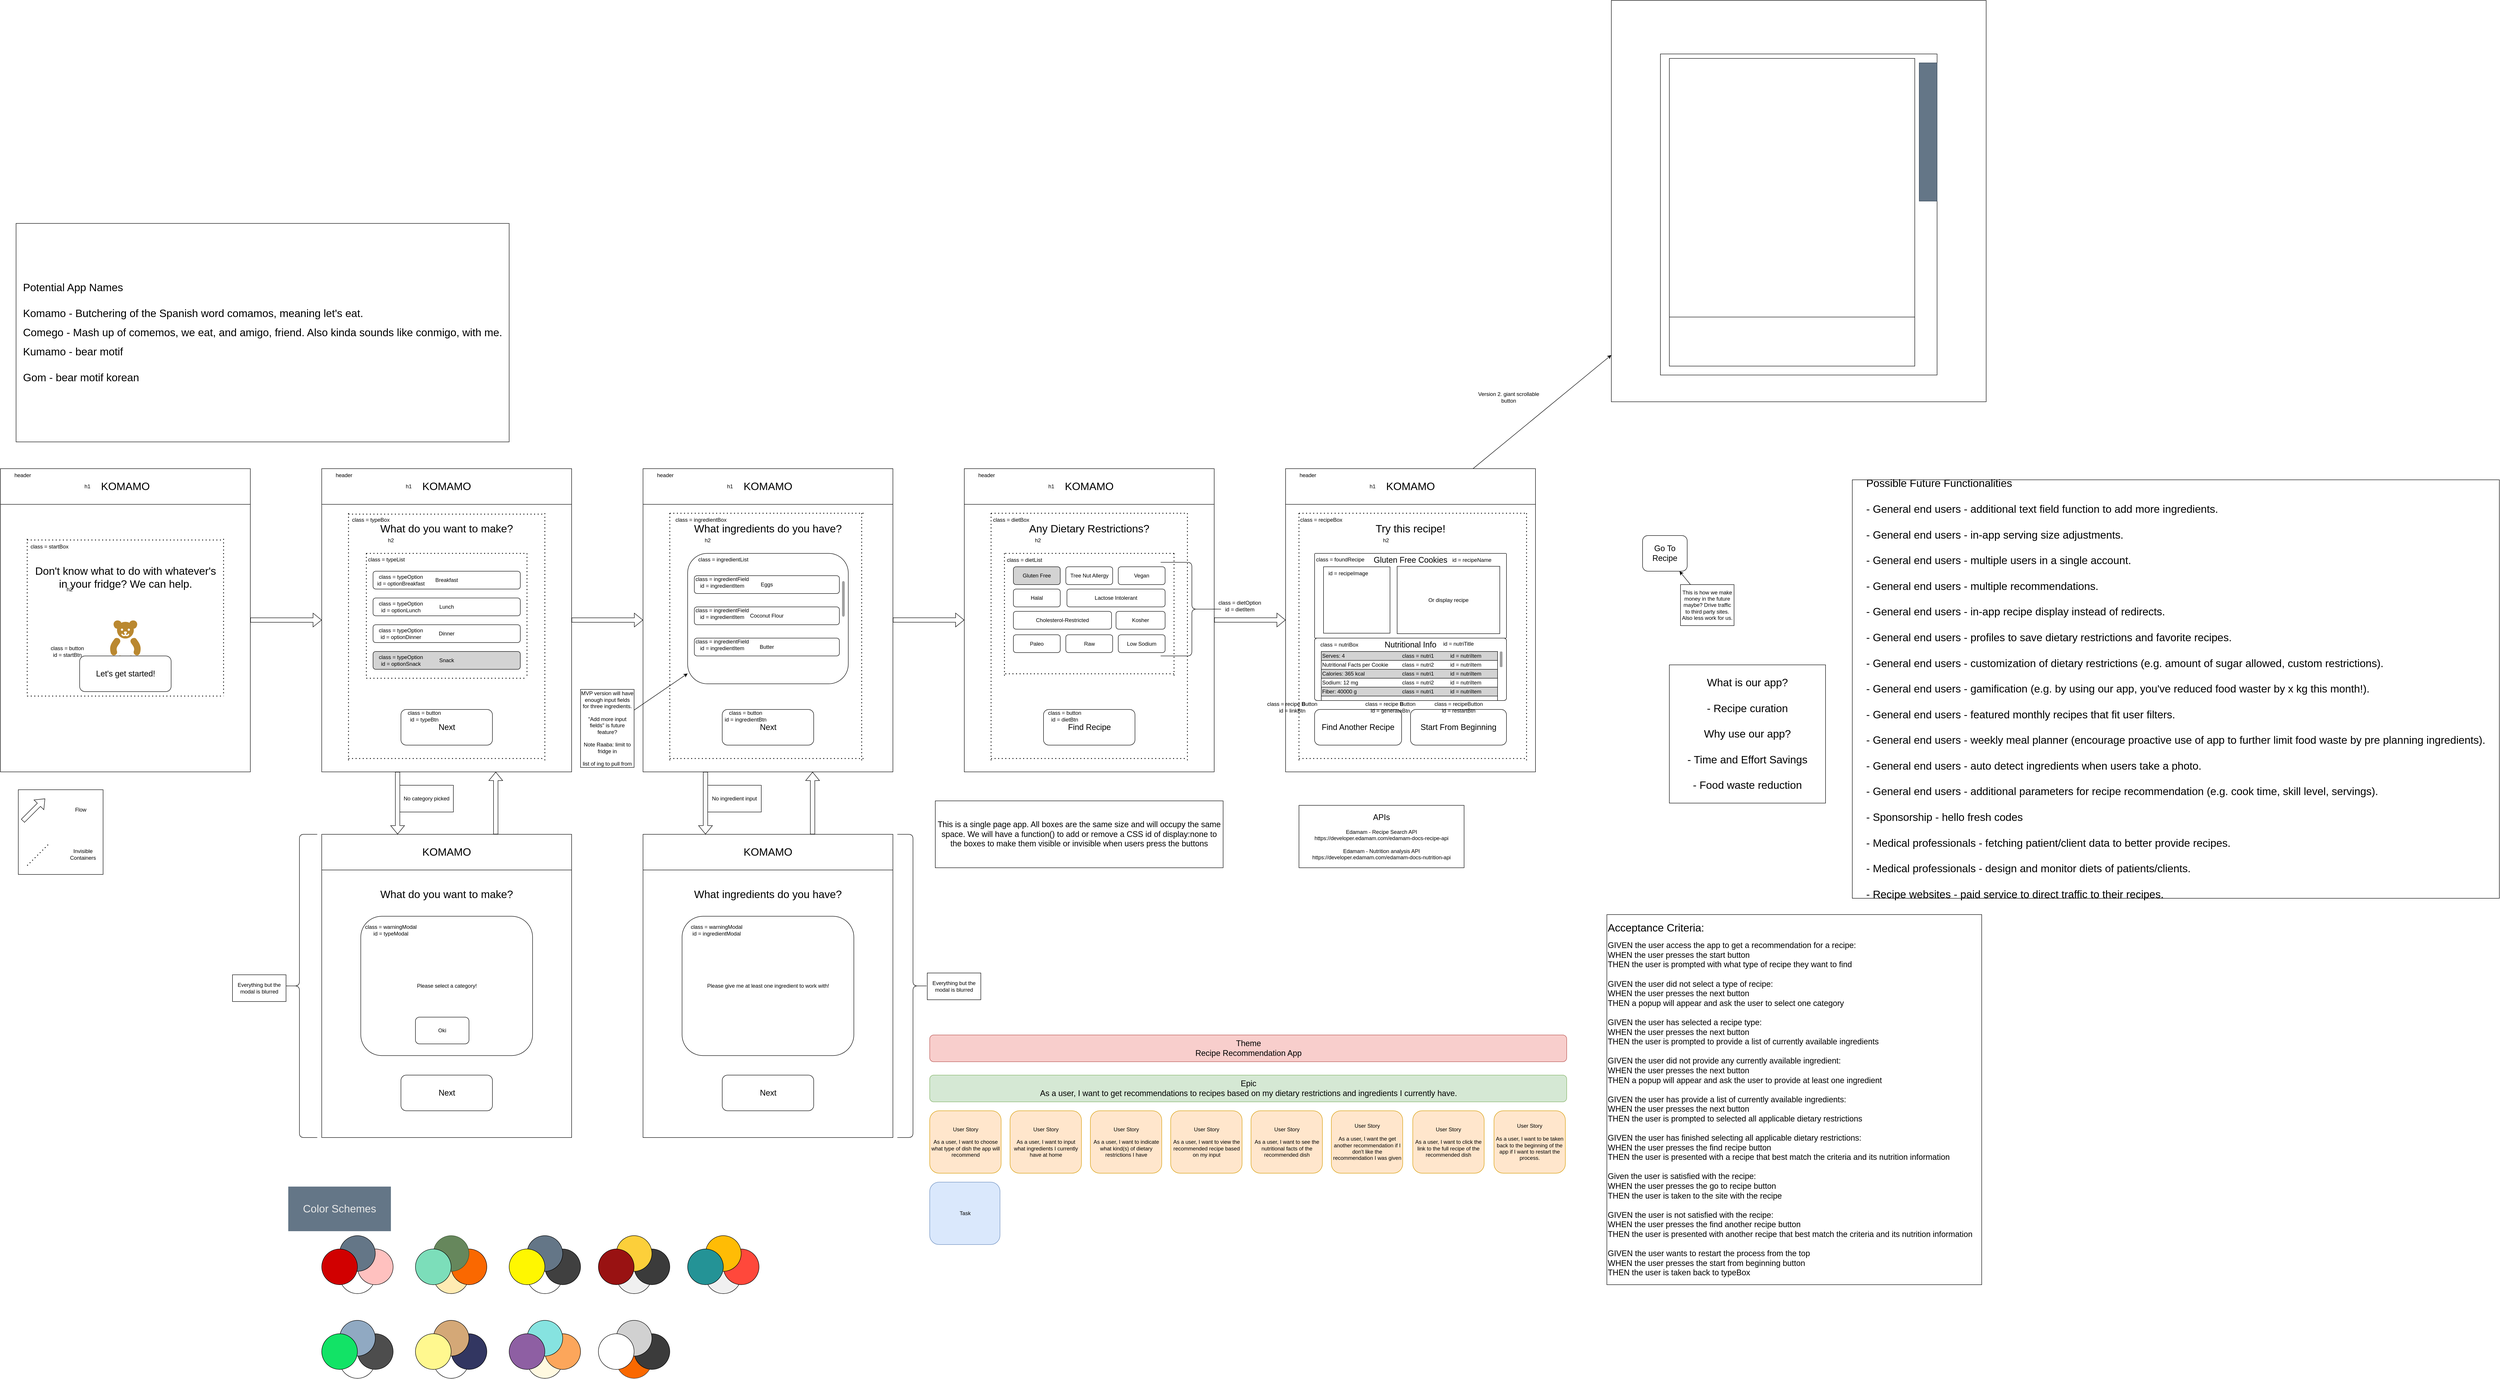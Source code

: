 <mxfile version="22.0.8" type="device">
  <diagram name="Page-1" id="9nryeXDKc1Sc-BEjQk6Q">
    <mxGraphModel dx="1426" dy="2020" grid="1" gridSize="10" guides="1" tooltips="1" connect="1" arrows="1" fold="1" page="1" pageScale="1" pageWidth="850" pageHeight="1100" math="0" shadow="0">
      <root>
        <mxCell id="0" />
        <mxCell id="1" parent="0" />
        <mxCell id="owtlcFxVHajjanNQeQpd-1" value="" style="rounded=0;whiteSpace=wrap;html=1;" parent="1" vertex="1">
          <mxGeometry width="560" height="680" as="geometry" />
        </mxCell>
        <mxCell id="owtlcFxVHajjanNQeQpd-2" value="&lt;font style=&quot;font-size: 24px;&quot;&gt;KOMAMO&lt;/font&gt;" style="rounded=0;whiteSpace=wrap;html=1;" parent="1" vertex="1">
          <mxGeometry width="560" height="80" as="geometry" />
        </mxCell>
        <mxCell id="owtlcFxVHajjanNQeQpd-5" value="&lt;span style=&quot;font-size: 24px;&quot;&gt;Don&#39;t know what to do with whatever&#39;s in your fridge? We can help.&lt;/span&gt;" style="text;html=1;strokeColor=none;fillColor=none;align=center;verticalAlign=middle;whiteSpace=wrap;rounded=0;" parent="1" vertex="1">
          <mxGeometry x="72.5" y="189" width="415" height="110" as="geometry" />
        </mxCell>
        <mxCell id="owtlcFxVHajjanNQeQpd-6" value="" style="rounded=0;whiteSpace=wrap;html=1;" parent="1" vertex="1">
          <mxGeometry x="1440" width="560" height="680" as="geometry" />
        </mxCell>
        <mxCell id="owtlcFxVHajjanNQeQpd-9" value="&lt;font style=&quot;font-size: 24px;&quot;&gt;KOMAMO&lt;/font&gt;" style="rounded=0;whiteSpace=wrap;html=1;" parent="1" vertex="1">
          <mxGeometry x="1440" width="560" height="80" as="geometry" />
        </mxCell>
        <mxCell id="owtlcFxVHajjanNQeQpd-10" value="&lt;font style=&quot;font-size: 24px;&quot;&gt;What ingredients do you have?&lt;/font&gt;" style="text;html=1;strokeColor=none;fillColor=none;align=center;verticalAlign=middle;whiteSpace=wrap;rounded=0;" parent="1" vertex="1">
          <mxGeometry x="1525" y="80" width="390" height="110" as="geometry" />
        </mxCell>
        <mxCell id="owtlcFxVHajjanNQeQpd-11" value="" style="rounded=1;whiteSpace=wrap;html=1;" parent="1" vertex="1">
          <mxGeometry x="1540" y="190" width="360" height="292.5" as="geometry" />
        </mxCell>
        <mxCell id="owtlcFxVHajjanNQeQpd-12" value="" style="shape=image;html=1;verticalAlign=top;verticalLabelPosition=bottom;labelBackgroundColor=#ffffff;imageAspect=0;aspect=fixed;image=https://cdn4.iconfinder.com/data/icons/ionicons/512/icon-plus-circled-128.png" parent="1" vertex="1">
          <mxGeometry x="1701.5" y="433" width="37" height="37" as="geometry" />
        </mxCell>
        <mxCell id="owtlcFxVHajjanNQeQpd-13" value="Eggs" style="rounded=1;whiteSpace=wrap;html=1;" parent="1" vertex="1">
          <mxGeometry x="1555" y="240" width="325" height="40" as="geometry" />
        </mxCell>
        <mxCell id="owtlcFxVHajjanNQeQpd-14" value="Coconut Flour" style="rounded=1;whiteSpace=wrap;html=1;" parent="1" vertex="1">
          <mxGeometry x="1555" y="310" width="325" height="40" as="geometry" />
        </mxCell>
        <mxCell id="owtlcFxVHajjanNQeQpd-15" value="Butter" style="rounded=1;whiteSpace=wrap;html=1;" parent="1" vertex="1">
          <mxGeometry x="1555" y="380" width="325" height="40" as="geometry" />
        </mxCell>
        <mxCell id="owtlcFxVHajjanNQeQpd-16" value="" style="shape=image;html=1;verticalAlign=top;verticalLabelPosition=bottom;labelBackgroundColor=#ffffff;imageAspect=0;aspect=fixed;image=https://cdn4.iconfinder.com/data/icons/essentials-71/24/039_-_Cross-128.png" parent="1" vertex="1">
          <mxGeometry x="1850" y="387.5" width="25" height="25" as="geometry" />
        </mxCell>
        <mxCell id="owtlcFxVHajjanNQeQpd-17" value="" style="shape=image;html=1;verticalAlign=top;verticalLabelPosition=bottom;labelBackgroundColor=#ffffff;imageAspect=0;aspect=fixed;image=https://cdn4.iconfinder.com/data/icons/essentials-71/24/039_-_Cross-128.png;imageBackground=default;" parent="1" vertex="1">
          <mxGeometry x="1850" y="247.5" width="25" height="25" as="geometry" />
        </mxCell>
        <mxCell id="owtlcFxVHajjanNQeQpd-18" value="" style="shape=image;html=1;verticalAlign=top;verticalLabelPosition=bottom;labelBackgroundColor=#ffffff;imageAspect=0;aspect=fixed;image=https://cdn4.iconfinder.com/data/icons/essentials-71/24/039_-_Cross-128.png" parent="1" vertex="1">
          <mxGeometry x="1850" y="317.5" width="25" height="25" as="geometry" />
        </mxCell>
        <mxCell id="owtlcFxVHajjanNQeQpd-19" value="&lt;font style=&quot;font-size: 18px;&quot;&gt;Next&lt;/font&gt;" style="rounded=1;whiteSpace=wrap;html=1;" parent="1" vertex="1">
          <mxGeometry x="1617.5" y="540" width="205" height="80" as="geometry" />
        </mxCell>
        <mxCell id="owtlcFxVHajjanNQeQpd-21" value="" style="shape=flexArrow;endArrow=classic;html=1;rounded=0;exitX=1;exitY=0.5;exitDx=0;exitDy=0;" parent="1" edge="1">
          <mxGeometry width="50" height="50" relative="1" as="geometry">
            <mxPoint x="2000" y="339.41" as="sourcePoint" />
            <mxPoint x="2160" y="339.41" as="targetPoint" />
          </mxGeometry>
        </mxCell>
        <mxCell id="owtlcFxVHajjanNQeQpd-33" value="" style="rounded=0;whiteSpace=wrap;html=1;" parent="1" vertex="1">
          <mxGeometry x="2160" width="560" height="680" as="geometry" />
        </mxCell>
        <mxCell id="owtlcFxVHajjanNQeQpd-34" value="&lt;font style=&quot;font-size: 24px;&quot;&gt;KOMAMO&lt;/font&gt;" style="rounded=0;whiteSpace=wrap;html=1;" parent="1" vertex="1">
          <mxGeometry x="2160" width="560" height="80" as="geometry" />
        </mxCell>
        <mxCell id="owtlcFxVHajjanNQeQpd-35" value="&lt;font style=&quot;font-size: 24px;&quot;&gt;Any Dietary Restrictions?&lt;/font&gt;" style="text;html=1;strokeColor=none;fillColor=none;align=center;verticalAlign=middle;whiteSpace=wrap;rounded=0;" parent="1" vertex="1">
          <mxGeometry x="2245" y="80" width="390" height="110" as="geometry" />
        </mxCell>
        <mxCell id="owtlcFxVHajjanNQeQpd-38" value="Gluten Free" style="rounded=1;whiteSpace=wrap;html=1;fillColor=#D3D3D3;" parent="1" vertex="1">
          <mxGeometry x="2270" y="220" width="105" height="40" as="geometry" />
        </mxCell>
        <mxCell id="owtlcFxVHajjanNQeQpd-44" value="&lt;font style=&quot;font-size: 18px;&quot;&gt;Find Recipe&lt;/font&gt;" style="rounded=1;whiteSpace=wrap;html=1;" parent="1" vertex="1">
          <mxGeometry x="2337.5" y="540" width="205" height="80" as="geometry" />
        </mxCell>
        <mxCell id="owtlcFxVHajjanNQeQpd-45" value="Lactose Intolerant" style="rounded=1;whiteSpace=wrap;html=1;" parent="1" vertex="1">
          <mxGeometry x="2390" y="270" width="220" height="40" as="geometry" />
        </mxCell>
        <mxCell id="owtlcFxVHajjanNQeQpd-46" value="Halal" style="rounded=1;whiteSpace=wrap;html=1;" parent="1" vertex="1">
          <mxGeometry x="2270" y="270" width="105" height="40" as="geometry" />
        </mxCell>
        <mxCell id="owtlcFxVHajjanNQeQpd-47" value="Vegan" style="rounded=1;whiteSpace=wrap;html=1;" parent="1" vertex="1">
          <mxGeometry x="2505" y="220" width="105" height="40" as="geometry" />
        </mxCell>
        <mxCell id="owtlcFxVHajjanNQeQpd-48" value="Cholesterol-Restricted" style="rounded=1;whiteSpace=wrap;html=1;" parent="1" vertex="1">
          <mxGeometry x="2270" y="320" width="220" height="40" as="geometry" />
        </mxCell>
        <mxCell id="owtlcFxVHajjanNQeQpd-49" value="Kosher" style="rounded=1;whiteSpace=wrap;html=1;" parent="1" vertex="1">
          <mxGeometry x="2500" y="320" width="110" height="40" as="geometry" />
        </mxCell>
        <mxCell id="owtlcFxVHajjanNQeQpd-50" value="Tree Nut Allergy" style="rounded=1;whiteSpace=wrap;html=1;" parent="1" vertex="1">
          <mxGeometry x="2387.5" y="220" width="105" height="40" as="geometry" />
        </mxCell>
        <mxCell id="owtlcFxVHajjanNQeQpd-53" value="Paleo" style="rounded=1;whiteSpace=wrap;html=1;" parent="1" vertex="1">
          <mxGeometry x="2270" y="372.5" width="105" height="40" as="geometry" />
        </mxCell>
        <mxCell id="owtlcFxVHajjanNQeQpd-54" value="Raw" style="rounded=1;whiteSpace=wrap;html=1;" parent="1" vertex="1">
          <mxGeometry x="2387.5" y="372.5" width="105" height="40" as="geometry" />
        </mxCell>
        <mxCell id="owtlcFxVHajjanNQeQpd-55" value="Low Sodium" style="rounded=1;whiteSpace=wrap;html=1;" parent="1" vertex="1">
          <mxGeometry x="2505" y="372.5" width="105" height="40" as="geometry" />
        </mxCell>
        <mxCell id="owtlcFxVHajjanNQeQpd-56" value="" style="rounded=0;whiteSpace=wrap;html=1;" parent="1" vertex="1">
          <mxGeometry x="2880" width="560" height="680" as="geometry" />
        </mxCell>
        <mxCell id="owtlcFxVHajjanNQeQpd-57" value="&lt;font style=&quot;font-size: 24px;&quot;&gt;KOMAMO&lt;/font&gt;" style="rounded=0;whiteSpace=wrap;html=1;" parent="1" vertex="1">
          <mxGeometry x="2880" width="560" height="80" as="geometry" />
        </mxCell>
        <mxCell id="owtlcFxVHajjanNQeQpd-58" value="&lt;font style=&quot;font-size: 24px;&quot;&gt;Try this recipe!&lt;/font&gt;" style="text;html=1;strokeColor=none;fillColor=none;align=center;verticalAlign=middle;whiteSpace=wrap;rounded=0;" parent="1" vertex="1">
          <mxGeometry x="2965" y="80" width="390" height="110" as="geometry" />
        </mxCell>
        <mxCell id="owtlcFxVHajjanNQeQpd-59" value="" style="rounded=1;whiteSpace=wrap;html=1;arcSize=1;" parent="1" vertex="1">
          <mxGeometry x="2945" y="190" width="430" height="190" as="geometry" />
        </mxCell>
        <mxCell id="owtlcFxVHajjanNQeQpd-60" value="&lt;font style=&quot;font-size: 18px;&quot;&gt;Find Another Recipe&lt;/font&gt;" style="rounded=1;whiteSpace=wrap;html=1;" parent="1" vertex="1">
          <mxGeometry x="2945" y="540" width="195" height="80" as="geometry" />
        </mxCell>
        <mxCell id="owtlcFxVHajjanNQeQpd-70" value="" style="shape=flexArrow;endArrow=classic;html=1;rounded=0;exitX=1;exitY=0.5;exitDx=0;exitDy=0;" parent="1" edge="1">
          <mxGeometry width="50" height="50" relative="1" as="geometry">
            <mxPoint x="2720" y="339.37" as="sourcePoint" />
            <mxPoint x="2880" y="339.37" as="targetPoint" />
          </mxGeometry>
        </mxCell>
        <mxCell id="owtlcFxVHajjanNQeQpd-72" value="&lt;font style=&quot;font-size: 18px;&quot;&gt;Gluten Free Cookies&lt;/font&gt;" style="text;html=1;strokeColor=none;fillColor=none;align=center;verticalAlign=middle;whiteSpace=wrap;rounded=0;" parent="1" vertex="1">
          <mxGeometry x="3065" y="190" width="190" height="30" as="geometry" />
        </mxCell>
        <mxCell id="owtlcFxVHajjanNQeQpd-74" value="" style="rounded=1;whiteSpace=wrap;html=1;arcSize=4;" parent="1" vertex="1">
          <mxGeometry x="2945" y="380" width="430" height="140" as="geometry" />
        </mxCell>
        <mxCell id="owtlcFxVHajjanNQeQpd-75" value="&lt;font style=&quot;font-size: 18px;&quot;&gt;Nutritional Info&lt;/font&gt;" style="text;html=1;strokeColor=none;fillColor=none;align=center;verticalAlign=middle;whiteSpace=wrap;rounded=0;" parent="1" vertex="1">
          <mxGeometry x="3090" y="380" width="140" height="30" as="geometry" />
        </mxCell>
        <mxCell id="owtlcFxVHajjanNQeQpd-76" value="" style="shape=flexArrow;endArrow=classic;html=1;rounded=0;exitX=1;exitY=0.5;exitDx=0;exitDy=0;" parent="1" edge="1">
          <mxGeometry width="50" height="50" relative="1" as="geometry">
            <mxPoint x="1280" y="339.5" as="sourcePoint" />
            <mxPoint x="1440" y="339.5" as="targetPoint" />
          </mxGeometry>
        </mxCell>
        <mxCell id="owtlcFxVHajjanNQeQpd-77" value="" style="shape=flexArrow;endArrow=classic;html=1;rounded=0;exitX=1;exitY=0.5;exitDx=0;exitDy=0;" parent="1" edge="1">
          <mxGeometry width="50" height="50" relative="1" as="geometry">
            <mxPoint x="560" y="339.5" as="sourcePoint" />
            <mxPoint x="720" y="339.5" as="targetPoint" />
          </mxGeometry>
        </mxCell>
        <mxCell id="owtlcFxVHajjanNQeQpd-88" value="" style="rounded=0;whiteSpace=wrap;html=1;" parent="1" vertex="1">
          <mxGeometry x="720" width="560" height="680" as="geometry" />
        </mxCell>
        <mxCell id="owtlcFxVHajjanNQeQpd-89" value="&lt;font style=&quot;font-size: 24px;&quot;&gt;KOMAMO&lt;/font&gt;" style="rounded=0;whiteSpace=wrap;html=1;" parent="1" vertex="1">
          <mxGeometry x="720" width="560" height="80" as="geometry" />
        </mxCell>
        <mxCell id="owtlcFxVHajjanNQeQpd-90" value="&lt;font style=&quot;font-size: 24px;&quot;&gt;What do you want to make?&lt;/font&gt;" style="text;html=1;strokeColor=none;fillColor=none;align=center;verticalAlign=middle;whiteSpace=wrap;rounded=0;" parent="1" vertex="1">
          <mxGeometry x="805" y="80" width="390" height="110" as="geometry" />
        </mxCell>
        <mxCell id="owtlcFxVHajjanNQeQpd-93" value="Breakfast" style="rounded=1;whiteSpace=wrap;html=1;" parent="1" vertex="1">
          <mxGeometry x="835" y="230" width="330" height="40" as="geometry" />
        </mxCell>
        <mxCell id="owtlcFxVHajjanNQeQpd-94" value="Lunch" style="rounded=1;whiteSpace=wrap;html=1;" parent="1" vertex="1">
          <mxGeometry x="835" y="290" width="330" height="40" as="geometry" />
        </mxCell>
        <mxCell id="owtlcFxVHajjanNQeQpd-95" value="Dinner" style="rounded=1;whiteSpace=wrap;html=1;" parent="1" vertex="1">
          <mxGeometry x="835" y="350" width="330" height="40" as="geometry" />
        </mxCell>
        <mxCell id="owtlcFxVHajjanNQeQpd-99" value="&lt;font style=&quot;font-size: 18px;&quot;&gt;Next&lt;/font&gt;" style="rounded=1;whiteSpace=wrap;html=1;" parent="1" vertex="1">
          <mxGeometry x="897.5" y="540" width="205" height="80" as="geometry" />
        </mxCell>
        <mxCell id="owtlcFxVHajjanNQeQpd-100" value="Snack" style="rounded=1;whiteSpace=wrap;html=1;fillColor=#D3D3D3;" parent="1" vertex="1">
          <mxGeometry x="835" y="410" width="330" height="40" as="geometry" />
        </mxCell>
        <mxCell id="owtlcFxVHajjanNQeQpd-101" value="" style="rounded=0;whiteSpace=wrap;html=1;" parent="1" vertex="1">
          <mxGeometry x="720" y="820" width="560" height="680" as="geometry" />
        </mxCell>
        <mxCell id="owtlcFxVHajjanNQeQpd-102" value="&lt;font style=&quot;font-size: 24px;&quot;&gt;KOMAMO&lt;/font&gt;" style="rounded=0;whiteSpace=wrap;html=1;" parent="1" vertex="1">
          <mxGeometry x="720" y="820" width="560" height="80" as="geometry" />
        </mxCell>
        <mxCell id="owtlcFxVHajjanNQeQpd-103" value="&lt;font style=&quot;font-size: 24px;&quot;&gt;What do you want to make?&lt;/font&gt;" style="text;html=1;strokeColor=none;fillColor=none;align=center;verticalAlign=middle;whiteSpace=wrap;rounded=0;" parent="1" vertex="1">
          <mxGeometry x="805" y="900" width="390" height="110" as="geometry" />
        </mxCell>
        <mxCell id="owtlcFxVHajjanNQeQpd-104" value="Breakfast" style="rounded=1;whiteSpace=wrap;html=1;" parent="1" vertex="1">
          <mxGeometry x="835" y="1050" width="330" height="40" as="geometry" />
        </mxCell>
        <mxCell id="owtlcFxVHajjanNQeQpd-105" value="Lunch" style="rounded=1;whiteSpace=wrap;html=1;" parent="1" vertex="1">
          <mxGeometry x="835" y="1110" width="330" height="40" as="geometry" />
        </mxCell>
        <mxCell id="owtlcFxVHajjanNQeQpd-106" value="Dinner" style="rounded=1;whiteSpace=wrap;html=1;" parent="1" vertex="1">
          <mxGeometry x="835" y="1170" width="330" height="40" as="geometry" />
        </mxCell>
        <mxCell id="owtlcFxVHajjanNQeQpd-107" value="&lt;font style=&quot;font-size: 18px;&quot;&gt;Next&lt;/font&gt;" style="rounded=1;whiteSpace=wrap;html=1;" parent="1" vertex="1">
          <mxGeometry x="897.5" y="1360" width="205" height="80" as="geometry" />
        </mxCell>
        <mxCell id="owtlcFxVHajjanNQeQpd-108" value="Snack" style="rounded=1;whiteSpace=wrap;html=1;" parent="1" vertex="1">
          <mxGeometry x="835" y="1230" width="330" height="40" as="geometry" />
        </mxCell>
        <mxCell id="owtlcFxVHajjanNQeQpd-109" value="" style="shape=flexArrow;endArrow=classic;html=1;rounded=0;exitX=0.5;exitY=1;exitDx=0;exitDy=0;entryX=0.5;entryY=0;entryDx=0;entryDy=0;" parent="1" edge="1">
          <mxGeometry width="50" height="50" relative="1" as="geometry">
            <mxPoint x="890" y="680" as="sourcePoint" />
            <mxPoint x="890" y="820.0" as="targetPoint" />
          </mxGeometry>
        </mxCell>
        <mxCell id="owtlcFxVHajjanNQeQpd-110" value="" style="rounded=0;whiteSpace=wrap;html=1;" parent="1" vertex="1">
          <mxGeometry x="1440" y="820" width="560" height="680" as="geometry" />
        </mxCell>
        <mxCell id="owtlcFxVHajjanNQeQpd-111" value="&lt;font style=&quot;font-size: 24px;&quot;&gt;KOMAMO&lt;/font&gt;" style="rounded=0;whiteSpace=wrap;html=1;" parent="1" vertex="1">
          <mxGeometry x="1440" y="820" width="560" height="80" as="geometry" />
        </mxCell>
        <mxCell id="owtlcFxVHajjanNQeQpd-112" value="&lt;font style=&quot;font-size: 24px;&quot;&gt;What ingredients do you have?&lt;/font&gt;" style="text;html=1;strokeColor=none;fillColor=none;align=center;verticalAlign=middle;whiteSpace=wrap;rounded=0;" parent="1" vertex="1">
          <mxGeometry x="1525" y="900" width="390" height="110" as="geometry" />
        </mxCell>
        <mxCell id="owtlcFxVHajjanNQeQpd-113" value="" style="rounded=1;whiteSpace=wrap;html=1;" parent="1" vertex="1">
          <mxGeometry x="1540" y="1010" width="360" height="292.5" as="geometry" />
        </mxCell>
        <mxCell id="owtlcFxVHajjanNQeQpd-114" value="" style="shape=image;html=1;verticalAlign=top;verticalLabelPosition=bottom;labelBackgroundColor=#ffffff;imageAspect=0;aspect=fixed;image=https://cdn4.iconfinder.com/data/icons/ionicons/512/icon-plus-circled-128.png" parent="1" vertex="1">
          <mxGeometry x="1701.5" y="1253" width="37" height="37" as="geometry" />
        </mxCell>
        <mxCell id="owtlcFxVHajjanNQeQpd-115" value="Eggs" style="rounded=1;whiteSpace=wrap;html=1;" parent="1" vertex="1">
          <mxGeometry x="1555" y="1060" width="330" height="40" as="geometry" />
        </mxCell>
        <mxCell id="owtlcFxVHajjanNQeQpd-116" value="Coconut Flour" style="rounded=1;whiteSpace=wrap;html=1;" parent="1" vertex="1">
          <mxGeometry x="1555" y="1130" width="330" height="40" as="geometry" />
        </mxCell>
        <mxCell id="owtlcFxVHajjanNQeQpd-117" value="Butter" style="rounded=1;whiteSpace=wrap;html=1;" parent="1" vertex="1">
          <mxGeometry x="1555" y="1200" width="330" height="40" as="geometry" />
        </mxCell>
        <mxCell id="owtlcFxVHajjanNQeQpd-118" value="" style="shape=image;html=1;verticalAlign=top;verticalLabelPosition=bottom;labelBackgroundColor=#ffffff;imageAspect=0;aspect=fixed;image=https://cdn4.iconfinder.com/data/icons/essentials-71/24/039_-_Cross-128.png" parent="1" vertex="1">
          <mxGeometry x="1850" y="1207.5" width="25" height="25" as="geometry" />
        </mxCell>
        <mxCell id="owtlcFxVHajjanNQeQpd-119" value="" style="shape=image;html=1;verticalAlign=top;verticalLabelPosition=bottom;labelBackgroundColor=#ffffff;imageAspect=0;aspect=fixed;image=https://cdn4.iconfinder.com/data/icons/essentials-71/24/039_-_Cross-128.png" parent="1" vertex="1">
          <mxGeometry x="1850" y="1067.5" width="25" height="25" as="geometry" />
        </mxCell>
        <mxCell id="owtlcFxVHajjanNQeQpd-120" value="" style="shape=image;html=1;verticalAlign=top;verticalLabelPosition=bottom;labelBackgroundColor=#ffffff;imageAspect=0;aspect=fixed;image=https://cdn4.iconfinder.com/data/icons/essentials-71/24/039_-_Cross-128.png" parent="1" vertex="1">
          <mxGeometry x="1850" y="1137.5" width="25" height="25" as="geometry" />
        </mxCell>
        <mxCell id="owtlcFxVHajjanNQeQpd-121" value="&lt;font style=&quot;font-size: 18px;&quot;&gt;Next&lt;/font&gt;" style="rounded=1;whiteSpace=wrap;html=1;" parent="1" vertex="1">
          <mxGeometry x="1617.5" y="1360" width="205" height="80" as="geometry" />
        </mxCell>
        <mxCell id="owtlcFxVHajjanNQeQpd-122" value="" style="shape=flexArrow;endArrow=classic;html=1;rounded=0;exitX=0.5;exitY=1;exitDx=0;exitDy=0;entryX=0.5;entryY=0;entryDx=0;entryDy=0;" parent="1" edge="1">
          <mxGeometry width="50" height="50" relative="1" as="geometry">
            <mxPoint x="1580" y="680" as="sourcePoint" />
            <mxPoint x="1580" y="820" as="targetPoint" />
          </mxGeometry>
        </mxCell>
        <mxCell id="owtlcFxVHajjanNQeQpd-123" value="Please select a category!" style="rounded=1;whiteSpace=wrap;html=1;" parent="1" vertex="1">
          <mxGeometry x="807.5" y="1003.75" width="385" height="312.5" as="geometry" />
        </mxCell>
        <mxCell id="owtlcFxVHajjanNQeQpd-125" value="" style="html=1;verticalLabelPosition=bottom;labelBackgroundColor=#ffffff;verticalAlign=top;shadow=0;dashed=0;strokeWidth=2;shape=mxgraph.ios7.misc.scroll_(vertical);fillColor=#a0a0a0;" parent="1" vertex="1">
          <mxGeometry x="3360" y="410" width="6" height="35" as="geometry" />
        </mxCell>
        <mxCell id="owtlcFxVHajjanNQeQpd-126" value="No category picked" style="rounded=0;whiteSpace=wrap;html=1;" parent="1" vertex="1">
          <mxGeometry x="895" y="710" width="120" height="60" as="geometry" />
        </mxCell>
        <mxCell id="owtlcFxVHajjanNQeQpd-127" value="No ingredient input" style="rounded=0;whiteSpace=wrap;html=1;" parent="1" vertex="1">
          <mxGeometry x="1585" y="710" width="120" height="60" as="geometry" />
        </mxCell>
        <mxCell id="y2oy_BMaw9z0YgU2z-pi-3" value="Serves: 4" style="rounded=0;whiteSpace=wrap;html=1;fillColor=#D3D3D3;align=left;" parent="1" vertex="1">
          <mxGeometry x="2960" y="410" width="395" height="20" as="geometry" />
        </mxCell>
        <mxCell id="y2oy_BMaw9z0YgU2z-pi-4" value="Nutritional Facts per Cookie" style="rounded=0;whiteSpace=wrap;html=1;align=left;" parent="1" vertex="1">
          <mxGeometry x="2960" y="430" width="395" height="20" as="geometry" />
        </mxCell>
        <mxCell id="y2oy_BMaw9z0YgU2z-pi-5" value="Calories: 365 kcal" style="rounded=0;whiteSpace=wrap;html=1;fillColor=#D3D3D3;align=left;" parent="1" vertex="1">
          <mxGeometry x="2960" y="450" width="395" height="20" as="geometry" />
        </mxCell>
        <mxCell id="y2oy_BMaw9z0YgU2z-pi-6" value="Sodium: 12 mg" style="rounded=0;whiteSpace=wrap;html=1;align=left;" parent="1" vertex="1">
          <mxGeometry x="2960" y="470" width="395" height="20" as="geometry" />
        </mxCell>
        <mxCell id="y2oy_BMaw9z0YgU2z-pi-7" value="Fiber: 40000 g" style="rounded=0;whiteSpace=wrap;html=1;fillColor=#D3D3D3;align=left;" parent="1" vertex="1">
          <mxGeometry x="2960" y="490" width="395" height="20" as="geometry" />
        </mxCell>
        <mxCell id="y2oy_BMaw9z0YgU2z-pi-8" value="" style="rounded=0;whiteSpace=wrap;html=1;" parent="1" vertex="1">
          <mxGeometry x="2960" y="510" width="395" height="10" as="geometry" />
        </mxCell>
        <mxCell id="y2oy_BMaw9z0YgU2z-pi-9" value="" style="endArrow=none;dashed=1;html=1;dashPattern=1 3;strokeWidth=2;rounded=0;" parent="1" edge="1">
          <mxGeometry width="50" height="50" relative="1" as="geometry">
            <mxPoint x="60" y="157.5" as="sourcePoint" />
            <mxPoint x="60" y="510" as="targetPoint" />
          </mxGeometry>
        </mxCell>
        <mxCell id="y2oy_BMaw9z0YgU2z-pi-12" value="" style="endArrow=none;dashed=1;html=1;dashPattern=1 3;strokeWidth=2;rounded=0;" parent="1" edge="1">
          <mxGeometry width="50" height="50" relative="1" as="geometry">
            <mxPoint x="500" y="157.5" as="sourcePoint" />
            <mxPoint x="500" y="510" as="targetPoint" />
          </mxGeometry>
        </mxCell>
        <mxCell id="y2oy_BMaw9z0YgU2z-pi-13" value="" style="endArrow=none;dashed=1;html=1;dashPattern=1 3;strokeWidth=2;rounded=0;" parent="1" edge="1">
          <mxGeometry width="50" height="50" relative="1" as="geometry">
            <mxPoint x="60" y="160" as="sourcePoint" />
            <mxPoint x="500" y="160" as="targetPoint" />
          </mxGeometry>
        </mxCell>
        <mxCell id="y2oy_BMaw9z0YgU2z-pi-14" value="" style="endArrow=none;dashed=1;html=1;dashPattern=1 3;strokeWidth=2;rounded=0;" parent="1" edge="1">
          <mxGeometry width="50" height="50" relative="1" as="geometry">
            <mxPoint x="60" y="510" as="sourcePoint" />
            <mxPoint x="500" y="510" as="targetPoint" />
          </mxGeometry>
        </mxCell>
        <mxCell id="y2oy_BMaw9z0YgU2z-pi-15" value="" style="endArrow=none;dashed=1;html=1;dashPattern=1 3;strokeWidth=2;rounded=0;" parent="1" edge="1">
          <mxGeometry width="50" height="50" relative="1" as="geometry">
            <mxPoint x="780" y="650" as="sourcePoint" />
            <mxPoint x="1220" y="650" as="targetPoint" />
          </mxGeometry>
        </mxCell>
        <mxCell id="y2oy_BMaw9z0YgU2z-pi-16" value="" style="endArrow=none;dashed=1;html=1;dashPattern=1 3;strokeWidth=2;rounded=0;" parent="1" edge="1">
          <mxGeometry width="50" height="50" relative="1" as="geometry">
            <mxPoint x="780" y="102" as="sourcePoint" />
            <mxPoint x="1220" y="102" as="targetPoint" />
          </mxGeometry>
        </mxCell>
        <mxCell id="y2oy_BMaw9z0YgU2z-pi-17" value="" style="endArrow=none;dashed=1;html=1;dashPattern=1 3;strokeWidth=2;rounded=0;" parent="1" edge="1">
          <mxGeometry width="50" height="50" relative="1" as="geometry">
            <mxPoint x="1500" y="650" as="sourcePoint" />
            <mxPoint x="1940" y="650" as="targetPoint" />
          </mxGeometry>
        </mxCell>
        <mxCell id="y2oy_BMaw9z0YgU2z-pi-18" value="" style="endArrow=none;dashed=1;html=1;dashPattern=1 3;strokeWidth=2;rounded=0;" parent="1" edge="1">
          <mxGeometry width="50" height="50" relative="1" as="geometry">
            <mxPoint x="1500" y="100" as="sourcePoint" />
            <mxPoint x="1940" y="100" as="targetPoint" />
          </mxGeometry>
        </mxCell>
        <mxCell id="y2oy_BMaw9z0YgU2z-pi-19" value="" style="endArrow=none;dashed=1;html=1;dashPattern=1 3;strokeWidth=2;rounded=0;" parent="1" edge="1">
          <mxGeometry width="50" height="50" relative="1" as="geometry">
            <mxPoint x="2220" y="100" as="sourcePoint" />
            <mxPoint x="2660" y="100" as="targetPoint" />
          </mxGeometry>
        </mxCell>
        <mxCell id="y2oy_BMaw9z0YgU2z-pi-20" value="" style="endArrow=none;dashed=1;html=1;dashPattern=1 3;strokeWidth=2;rounded=0;" parent="1" edge="1">
          <mxGeometry width="50" height="50" relative="1" as="geometry">
            <mxPoint x="2220" y="650" as="sourcePoint" />
            <mxPoint x="2660" y="650" as="targetPoint" />
          </mxGeometry>
        </mxCell>
        <mxCell id="y2oy_BMaw9z0YgU2z-pi-21" value="" style="endArrow=none;dashed=1;html=1;dashPattern=1 3;strokeWidth=2;rounded=0;" parent="1" edge="1">
          <mxGeometry width="50" height="50" relative="1" as="geometry">
            <mxPoint x="2910" y="650" as="sourcePoint" />
            <mxPoint x="3420" y="650" as="targetPoint" />
          </mxGeometry>
        </mxCell>
        <mxCell id="y2oy_BMaw9z0YgU2z-pi-23" value="" style="endArrow=none;dashed=1;html=1;dashPattern=1 3;strokeWidth=2;rounded=0;" parent="1" edge="1">
          <mxGeometry width="50" height="50" relative="1" as="geometry">
            <mxPoint x="2910" y="100" as="sourcePoint" />
            <mxPoint x="3420" y="100" as="targetPoint" />
          </mxGeometry>
        </mxCell>
        <mxCell id="y2oy_BMaw9z0YgU2z-pi-24" value="" style="endArrow=none;dashed=1;html=1;dashPattern=1 3;strokeWidth=2;rounded=0;" parent="1" edge="1">
          <mxGeometry width="50" height="50" relative="1" as="geometry">
            <mxPoint x="780" y="100" as="sourcePoint" />
            <mxPoint x="780" y="660" as="targetPoint" />
          </mxGeometry>
        </mxCell>
        <mxCell id="y2oy_BMaw9z0YgU2z-pi-25" value="" style="endArrow=none;dashed=1;html=1;dashPattern=1 3;strokeWidth=2;rounded=0;" parent="1" edge="1">
          <mxGeometry width="50" height="50" relative="1" as="geometry">
            <mxPoint x="1220" y="100" as="sourcePoint" />
            <mxPoint x="1220" y="660" as="targetPoint" />
          </mxGeometry>
        </mxCell>
        <mxCell id="y2oy_BMaw9z0YgU2z-pi-26" value="" style="endArrow=none;dashed=1;html=1;dashPattern=1 3;strokeWidth=2;rounded=0;" parent="1" edge="1">
          <mxGeometry width="50" height="50" relative="1" as="geometry">
            <mxPoint x="1500" y="100" as="sourcePoint" />
            <mxPoint x="1500" y="660" as="targetPoint" />
          </mxGeometry>
        </mxCell>
        <mxCell id="y2oy_BMaw9z0YgU2z-pi-27" value="" style="endArrow=none;dashed=1;html=1;dashPattern=1 3;strokeWidth=2;rounded=0;" parent="1" edge="1">
          <mxGeometry width="50" height="50" relative="1" as="geometry">
            <mxPoint x="1930" y="100" as="sourcePoint" />
            <mxPoint x="1930" y="660" as="targetPoint" />
          </mxGeometry>
        </mxCell>
        <mxCell id="y2oy_BMaw9z0YgU2z-pi-28" value="" style="endArrow=none;dashed=1;html=1;dashPattern=1 3;strokeWidth=2;rounded=0;" parent="1" edge="1">
          <mxGeometry width="50" height="50" relative="1" as="geometry">
            <mxPoint x="2220" y="100" as="sourcePoint" />
            <mxPoint x="2220" y="660" as="targetPoint" />
          </mxGeometry>
        </mxCell>
        <mxCell id="y2oy_BMaw9z0YgU2z-pi-29" value="" style="endArrow=none;dashed=1;html=1;dashPattern=1 3;strokeWidth=2;rounded=0;" parent="1" edge="1">
          <mxGeometry width="50" height="50" relative="1" as="geometry">
            <mxPoint x="2660" y="100" as="sourcePoint" />
            <mxPoint x="2660" y="660" as="targetPoint" />
          </mxGeometry>
        </mxCell>
        <mxCell id="y2oy_BMaw9z0YgU2z-pi-30" value="" style="endArrow=none;dashed=1;html=1;dashPattern=1 3;strokeWidth=2;rounded=0;" parent="1" edge="1">
          <mxGeometry width="50" height="50" relative="1" as="geometry">
            <mxPoint x="2910" y="100" as="sourcePoint" />
            <mxPoint x="2910" y="660" as="targetPoint" />
          </mxGeometry>
        </mxCell>
        <mxCell id="y2oy_BMaw9z0YgU2z-pi-31" value="" style="endArrow=none;dashed=1;html=1;dashPattern=1 3;strokeWidth=2;rounded=0;" parent="1" edge="1">
          <mxGeometry width="50" height="50" relative="1" as="geometry">
            <mxPoint x="3420" y="100" as="sourcePoint" />
            <mxPoint x="3420" y="660" as="targetPoint" />
          </mxGeometry>
        </mxCell>
        <mxCell id="y2oy_BMaw9z0YgU2z-pi-32" value="Please give me at least one ingredient to work with!" style="rounded=1;whiteSpace=wrap;html=1;" parent="1" vertex="1">
          <mxGeometry x="1527.5" y="1003.75" width="385" height="312.5" as="geometry" />
        </mxCell>
        <mxCell id="y2oy_BMaw9z0YgU2z-pi-33" value="" style="endArrow=none;dashed=1;html=1;dashPattern=1 3;strokeWidth=2;rounded=0;" parent="1" edge="1">
          <mxGeometry width="50" height="50" relative="1" as="geometry">
            <mxPoint x="2250" y="190" as="sourcePoint" />
            <mxPoint x="2250" y="470" as="targetPoint" />
          </mxGeometry>
        </mxCell>
        <mxCell id="y2oy_BMaw9z0YgU2z-pi-34" value="" style="endArrow=none;dashed=1;html=1;dashPattern=1 3;strokeWidth=2;rounded=0;" parent="1" edge="1">
          <mxGeometry width="50" height="50" relative="1" as="geometry">
            <mxPoint x="2630" y="190" as="sourcePoint" />
            <mxPoint x="2630" y="470" as="targetPoint" />
          </mxGeometry>
        </mxCell>
        <mxCell id="y2oy_BMaw9z0YgU2z-pi-35" value="" style="endArrow=none;dashed=1;html=1;dashPattern=1 3;strokeWidth=2;rounded=0;" parent="1" edge="1">
          <mxGeometry width="50" height="50" relative="1" as="geometry">
            <mxPoint x="2630" y="460" as="sourcePoint" />
            <mxPoint x="2250" y="460" as="targetPoint" />
            <Array as="points">
              <mxPoint x="2440" y="460" />
            </Array>
          </mxGeometry>
        </mxCell>
        <mxCell id="y2oy_BMaw9z0YgU2z-pi-36" value="" style="endArrow=none;dashed=1;html=1;dashPattern=1 3;strokeWidth=2;rounded=0;" parent="1" edge="1">
          <mxGeometry width="50" height="50" relative="1" as="geometry">
            <mxPoint x="2630" y="190" as="sourcePoint" />
            <mxPoint x="2250" y="190" as="targetPoint" />
          </mxGeometry>
        </mxCell>
        <mxCell id="y2oy_BMaw9z0YgU2z-pi-37" value="" style="html=1;verticalLabelPosition=bottom;labelBackgroundColor=#ffffff;verticalAlign=top;shadow=0;dashed=0;strokeWidth=2;shape=mxgraph.ios7.misc.scroll_(vertical);fillColor=#a0a0a0;" parent="1" vertex="1">
          <mxGeometry x="1886" y="252" width="6" height="80" as="geometry" />
        </mxCell>
        <mxCell id="y2oy_BMaw9z0YgU2z-pi-38" value="class = startBox" style="text;html=1;strokeColor=none;fillColor=none;align=center;verticalAlign=middle;whiteSpace=wrap;rounded=0;" parent="1" vertex="1">
          <mxGeometry x="60" y="160" width="100" height="30" as="geometry" />
        </mxCell>
        <mxCell id="y2oy_BMaw9z0YgU2z-pi-39" value="class = typeBox" style="text;html=1;strokeColor=none;fillColor=none;align=center;verticalAlign=middle;whiteSpace=wrap;rounded=0;" parent="1" vertex="1">
          <mxGeometry x="780" y="100" width="100" height="30" as="geometry" />
        </mxCell>
        <mxCell id="y2oy_BMaw9z0YgU2z-pi-40" value="class = ingredientBox" style="text;html=1;strokeColor=none;fillColor=none;align=center;verticalAlign=middle;whiteSpace=wrap;rounded=0;" parent="1" vertex="1">
          <mxGeometry x="1500" y="100" width="140" height="30" as="geometry" />
        </mxCell>
        <mxCell id="y2oy_BMaw9z0YgU2z-pi-41" value="class = dietBox" style="text;html=1;strokeColor=none;fillColor=none;align=center;verticalAlign=middle;whiteSpace=wrap;rounded=0;" parent="1" vertex="1">
          <mxGeometry x="2220" y="100" width="90" height="30" as="geometry" />
        </mxCell>
        <mxCell id="y2oy_BMaw9z0YgU2z-pi-42" value="class = recipeBox" style="text;html=1;strokeColor=none;fillColor=none;align=center;verticalAlign=middle;whiteSpace=wrap;rounded=0;" parent="1" vertex="1">
          <mxGeometry x="2910" y="100" width="100" height="30" as="geometry" />
        </mxCell>
        <mxCell id="y2oy_BMaw9z0YgU2z-pi-43" value="class = button&lt;br&gt;id = startBtn" style="text;html=1;strokeColor=none;fillColor=none;align=center;verticalAlign=middle;whiteSpace=wrap;rounded=0;" parent="1" vertex="1">
          <mxGeometry x="100" y="395" width="100" height="30" as="geometry" />
        </mxCell>
        <mxCell id="y2oy_BMaw9z0YgU2z-pi-44" value="class = button&lt;br&gt;id = typeBtn" style="text;html=1;strokeColor=none;fillColor=none;align=center;verticalAlign=middle;whiteSpace=wrap;rounded=0;" parent="1" vertex="1">
          <mxGeometry x="900" y="540" width="100" height="30" as="geometry" />
        </mxCell>
        <mxCell id="y2oy_BMaw9z0YgU2z-pi-45" value="class = button&lt;br style=&quot;border-color: var(--border-color);&quot;&gt;id = ingredientBtn" style="text;html=1;strokeColor=none;fillColor=none;align=center;verticalAlign=middle;whiteSpace=wrap;rounded=0;" parent="1" vertex="1">
          <mxGeometry x="1610" y="540" width="120" height="30" as="geometry" />
        </mxCell>
        <mxCell id="y2oy_BMaw9z0YgU2z-pi-46" value="class = button&lt;br style=&quot;border-color: var(--border-color);&quot;&gt;id = dietBtn" style="text;html=1;strokeColor=none;fillColor=none;align=center;verticalAlign=middle;whiteSpace=wrap;rounded=0;" parent="1" vertex="1">
          <mxGeometry x="2340" y="540" width="90" height="30" as="geometry" />
        </mxCell>
        <mxCell id="y2oy_BMaw9z0YgU2z-pi-47" value="class = recipe&lt;b&gt;&amp;nbsp;B&lt;/b&gt;utton&lt;br style=&quot;border-color: var(--border-color);&quot;&gt;id = generateBtn" style="text;html=1;strokeColor=none;fillColor=none;align=center;verticalAlign=middle;whiteSpace=wrap;rounded=0;" parent="1" vertex="1">
          <mxGeometry x="3045" y="520" width="140" height="30" as="geometry" />
        </mxCell>
        <mxCell id="y2oy_BMaw9z0YgU2z-pi-48" value="class = warningModal&lt;br&gt;id = ingredientModal" style="text;html=1;strokeColor=none;fillColor=none;align=center;verticalAlign=middle;whiteSpace=wrap;rounded=0;" parent="1" vertex="1">
          <mxGeometry x="1540" y="1020" width="130" height="30" as="geometry" />
        </mxCell>
        <mxCell id="y2oy_BMaw9z0YgU2z-pi-50" value="class = warningModal&lt;br&gt;id = typeModal" style="text;html=1;strokeColor=none;fillColor=none;align=center;verticalAlign=middle;whiteSpace=wrap;rounded=0;" parent="1" vertex="1">
          <mxGeometry x="810" y="1020" width="130" height="30" as="geometry" />
        </mxCell>
        <mxCell id="y2oy_BMaw9z0YgU2z-pi-51" value="header" style="text;html=1;strokeColor=none;fillColor=none;align=center;verticalAlign=middle;whiteSpace=wrap;rounded=0;" parent="1" vertex="1">
          <mxGeometry width="100" height="30" as="geometry" />
        </mxCell>
        <mxCell id="y2oy_BMaw9z0YgU2z-pi-52" value="h1" style="text;html=1;strokeColor=none;fillColor=none;align=center;verticalAlign=middle;whiteSpace=wrap;rounded=0;" parent="1" vertex="1">
          <mxGeometry x="170" y="25" width="50" height="30" as="geometry" />
        </mxCell>
        <mxCell id="y2oy_BMaw9z0YgU2z-pi-53" value="header" style="text;html=1;strokeColor=none;fillColor=none;align=center;verticalAlign=middle;whiteSpace=wrap;rounded=0;" parent="1" vertex="1">
          <mxGeometry x="720" width="100" height="30" as="geometry" />
        </mxCell>
        <mxCell id="y2oy_BMaw9z0YgU2z-pi-54" value="h1" style="text;html=1;strokeColor=none;fillColor=none;align=center;verticalAlign=middle;whiteSpace=wrap;rounded=0;" parent="1" vertex="1">
          <mxGeometry x="890" y="25" width="50" height="30" as="geometry" />
        </mxCell>
        <mxCell id="y2oy_BMaw9z0YgU2z-pi-55" value="header" style="text;html=1;strokeColor=none;fillColor=none;align=center;verticalAlign=middle;whiteSpace=wrap;rounded=0;" parent="1" vertex="1">
          <mxGeometry x="1440" width="100" height="30" as="geometry" />
        </mxCell>
        <mxCell id="y2oy_BMaw9z0YgU2z-pi-56" value="h1" style="text;html=1;strokeColor=none;fillColor=none;align=center;verticalAlign=middle;whiteSpace=wrap;rounded=0;" parent="1" vertex="1">
          <mxGeometry x="1610" y="25" width="50" height="30" as="geometry" />
        </mxCell>
        <mxCell id="y2oy_BMaw9z0YgU2z-pi-57" value="header" style="text;html=1;strokeColor=none;fillColor=none;align=center;verticalAlign=middle;whiteSpace=wrap;rounded=0;" parent="1" vertex="1">
          <mxGeometry x="2160" width="100" height="30" as="geometry" />
        </mxCell>
        <mxCell id="y2oy_BMaw9z0YgU2z-pi-58" value="h1" style="text;html=1;strokeColor=none;fillColor=none;align=center;verticalAlign=middle;whiteSpace=wrap;rounded=0;" parent="1" vertex="1">
          <mxGeometry x="2330" y="25" width="50" height="30" as="geometry" />
        </mxCell>
        <mxCell id="y2oy_BMaw9z0YgU2z-pi-59" value="header" style="text;html=1;strokeColor=none;fillColor=none;align=center;verticalAlign=middle;whiteSpace=wrap;rounded=0;" parent="1" vertex="1">
          <mxGeometry x="2880" width="100" height="30" as="geometry" />
        </mxCell>
        <mxCell id="y2oy_BMaw9z0YgU2z-pi-60" value="h1" style="text;html=1;strokeColor=none;fillColor=none;align=center;verticalAlign=middle;whiteSpace=wrap;rounded=0;" parent="1" vertex="1">
          <mxGeometry x="3050" y="25" width="50" height="30" as="geometry" />
        </mxCell>
        <mxCell id="y2oy_BMaw9z0YgU2z-pi-61" value="h2" style="text;html=1;strokeColor=none;fillColor=none;align=center;verticalAlign=middle;whiteSpace=wrap;rounded=0;" parent="1" vertex="1">
          <mxGeometry x="130" y="256" width="50" height="30" as="geometry" />
        </mxCell>
        <mxCell id="y2oy_BMaw9z0YgU2z-pi-62" value="h2" style="text;html=1;strokeColor=none;fillColor=none;align=center;verticalAlign=middle;whiteSpace=wrap;rounded=0;" parent="1" vertex="1">
          <mxGeometry x="850" y="146" width="50" height="30" as="geometry" />
        </mxCell>
        <mxCell id="y2oy_BMaw9z0YgU2z-pi-63" value="h2" style="text;html=1;strokeColor=none;fillColor=none;align=center;verticalAlign=middle;whiteSpace=wrap;rounded=0;" parent="1" vertex="1">
          <mxGeometry x="1560" y="146" width="50" height="30" as="geometry" />
        </mxCell>
        <mxCell id="y2oy_BMaw9z0YgU2z-pi-64" value="h2" style="text;html=1;strokeColor=none;fillColor=none;align=center;verticalAlign=middle;whiteSpace=wrap;rounded=0;" parent="1" vertex="1">
          <mxGeometry x="2300" y="146" width="50" height="30" as="geometry" />
        </mxCell>
        <mxCell id="y2oy_BMaw9z0YgU2z-pi-65" value="h2" style="text;html=1;strokeColor=none;fillColor=none;align=center;verticalAlign=middle;whiteSpace=wrap;rounded=0;" parent="1" vertex="1">
          <mxGeometry x="3080" y="146" width="50" height="30" as="geometry" />
        </mxCell>
        <mxCell id="y2oy_BMaw9z0YgU2z-pi-66" value="" style="endArrow=none;dashed=1;html=1;dashPattern=1 3;strokeWidth=2;rounded=0;" parent="1" edge="1">
          <mxGeometry width="50" height="50" relative="1" as="geometry">
            <mxPoint x="820" y="190" as="sourcePoint" />
            <mxPoint x="820" y="470" as="targetPoint" />
          </mxGeometry>
        </mxCell>
        <mxCell id="y2oy_BMaw9z0YgU2z-pi-67" value="" style="endArrow=none;dashed=1;html=1;dashPattern=1 3;strokeWidth=2;rounded=0;" parent="1" edge="1">
          <mxGeometry width="50" height="50" relative="1" as="geometry">
            <mxPoint x="1180" y="190" as="sourcePoint" />
            <mxPoint x="1180" y="470" as="targetPoint" />
          </mxGeometry>
        </mxCell>
        <mxCell id="y2oy_BMaw9z0YgU2z-pi-68" value="" style="endArrow=none;dashed=1;html=1;dashPattern=1 3;strokeWidth=2;rounded=0;" parent="1" edge="1">
          <mxGeometry width="50" height="50" relative="1" as="geometry">
            <mxPoint x="820" y="470" as="sourcePoint" />
            <mxPoint x="1180" y="470" as="targetPoint" />
          </mxGeometry>
        </mxCell>
        <mxCell id="y2oy_BMaw9z0YgU2z-pi-69" value="" style="endArrow=none;dashed=1;html=1;dashPattern=1 3;strokeWidth=2;rounded=0;" parent="1" edge="1">
          <mxGeometry width="50" height="50" relative="1" as="geometry">
            <mxPoint x="820" y="190" as="sourcePoint" />
            <mxPoint x="1180" y="190" as="targetPoint" />
          </mxGeometry>
        </mxCell>
        <mxCell id="y2oy_BMaw9z0YgU2z-pi-70" value="class = typeList" style="text;html=1;strokeColor=none;fillColor=none;align=center;verticalAlign=middle;whiteSpace=wrap;rounded=0;" parent="1" vertex="1">
          <mxGeometry x="820" y="189" width="90" height="30" as="geometry" />
        </mxCell>
        <mxCell id="y2oy_BMaw9z0YgU2z-pi-71" value="class = typeOption&lt;br&gt;id = optionBreakfast" style="text;html=1;strokeColor=none;fillColor=none;align=center;verticalAlign=middle;whiteSpace=wrap;rounded=0;" parent="1" vertex="1">
          <mxGeometry x="835" y="230" width="125" height="40" as="geometry" />
        </mxCell>
        <mxCell id="y2oy_BMaw9z0YgU2z-pi-72" value="class = typeOption&lt;br&gt;id = optionLunch" style="text;html=1;strokeColor=none;fillColor=none;align=center;verticalAlign=middle;whiteSpace=wrap;rounded=0;" parent="1" vertex="1">
          <mxGeometry x="835" y="290" width="125" height="40" as="geometry" />
        </mxCell>
        <mxCell id="y2oy_BMaw9z0YgU2z-pi-73" value="class = typeOption&lt;br&gt;id = optionDinner" style="text;html=1;strokeColor=none;fillColor=none;align=center;verticalAlign=middle;whiteSpace=wrap;rounded=0;" parent="1" vertex="1">
          <mxGeometry x="835" y="350" width="125" height="40" as="geometry" />
        </mxCell>
        <mxCell id="y2oy_BMaw9z0YgU2z-pi-74" value="class = typeOption&lt;br&gt;id = optionSnack" style="text;html=1;strokeColor=none;fillColor=none;align=center;verticalAlign=middle;whiteSpace=wrap;rounded=0;" parent="1" vertex="1">
          <mxGeometry x="835" y="410" width="125" height="40" as="geometry" />
        </mxCell>
        <mxCell id="y2oy_BMaw9z0YgU2z-pi-75" value="class = ingredientList" style="text;html=1;strokeColor=none;fillColor=none;align=center;verticalAlign=middle;whiteSpace=wrap;rounded=0;" parent="1" vertex="1">
          <mxGeometry x="1560" y="189" width="120" height="30" as="geometry" />
        </mxCell>
        <mxCell id="y2oy_BMaw9z0YgU2z-pi-76" value="class = ingredientField&lt;br&gt;id = ingredientItem" style="text;html=1;strokeColor=none;fillColor=none;align=center;verticalAlign=middle;whiteSpace=wrap;rounded=0;" parent="1" vertex="1">
          <mxGeometry x="1555" y="240" width="125" height="30" as="geometry" />
        </mxCell>
        <mxCell id="y2oy_BMaw9z0YgU2z-pi-81" value="class = dietList" style="text;html=1;strokeColor=none;fillColor=none;align=center;verticalAlign=middle;whiteSpace=wrap;rounded=0;" parent="1" vertex="1">
          <mxGeometry x="2250" y="190" width="90" height="30" as="geometry" />
        </mxCell>
        <mxCell id="y2oy_BMaw9z0YgU2z-pi-82" value="class = foundRecipe" style="text;html=1;strokeColor=none;fillColor=none;align=center;verticalAlign=middle;whiteSpace=wrap;rounded=0;" parent="1" vertex="1">
          <mxGeometry x="2945" y="189" width="115" height="30" as="geometry" />
        </mxCell>
        <mxCell id="y2oy_BMaw9z0YgU2z-pi-84" value="id = recipeName" style="text;html=1;strokeColor=none;fillColor=none;align=center;verticalAlign=middle;whiteSpace=wrap;rounded=0;" parent="1" vertex="1">
          <mxGeometry x="3240" y="190" width="115" height="30" as="geometry" />
        </mxCell>
        <mxCell id="y2oy_BMaw9z0YgU2z-pi-85" value="id = recipeImage" style="text;html=1;strokeColor=none;fillColor=none;align=center;verticalAlign=middle;whiteSpace=wrap;rounded=0;" parent="1" vertex="1">
          <mxGeometry x="2962.5" y="220" width="115" height="30" as="geometry" />
        </mxCell>
        <mxCell id="y2oy_BMaw9z0YgU2z-pi-89" value="class = nutriBox" style="text;html=1;strokeColor=none;fillColor=none;align=center;verticalAlign=middle;whiteSpace=wrap;rounded=0;" parent="1" vertex="1">
          <mxGeometry x="2942.5" y="380" width="115" height="30" as="geometry" />
        </mxCell>
        <mxCell id="y2oy_BMaw9z0YgU2z-pi-91" value="id = nutriTitle" style="text;html=1;strokeColor=none;fillColor=none;align=center;verticalAlign=middle;whiteSpace=wrap;rounded=0;" parent="1" vertex="1">
          <mxGeometry x="3210" y="378" width="115" height="30" as="geometry" />
        </mxCell>
        <mxCell id="y2oy_BMaw9z0YgU2z-pi-92" value="class = nutri1&amp;nbsp; &amp;nbsp; &amp;nbsp; &amp;nbsp; &amp;nbsp; &amp;nbsp;id = nutriItem" style="text;html=1;strokeColor=none;fillColor=none;align=center;verticalAlign=middle;whiteSpace=wrap;rounded=0;" parent="1" vertex="1">
          <mxGeometry x="3130" y="405" width="200" height="30" as="geometry" />
        </mxCell>
        <mxCell id="y2oy_BMaw9z0YgU2z-pi-93" value="class = nutri2&amp;nbsp; &amp;nbsp; &amp;nbsp; &amp;nbsp; &amp;nbsp; &amp;nbsp;id = nutriItem" style="text;html=1;strokeColor=none;fillColor=none;align=center;verticalAlign=middle;whiteSpace=wrap;rounded=0;" parent="1" vertex="1">
          <mxGeometry x="3130" y="425" width="200" height="30" as="geometry" />
        </mxCell>
        <mxCell id="y2oy_BMaw9z0YgU2z-pi-99" value="class = dietOption&lt;br&gt;id = dietItem" style="text;html=1;strokeColor=none;fillColor=none;align=center;verticalAlign=middle;whiteSpace=wrap;rounded=0;" parent="1" vertex="1">
          <mxGeometry x="2725" y="303" width="105" height="10" as="geometry" />
        </mxCell>
        <mxCell id="y2oy_BMaw9z0YgU2z-pi-116" value="" style="shape=curlyBracket;whiteSpace=wrap;html=1;rounded=1;labelPosition=left;verticalLabelPosition=middle;align=right;verticalAlign=middle;" parent="1" vertex="1">
          <mxGeometry x="630" y="820" width="80" height="680" as="geometry" />
        </mxCell>
        <mxCell id="y2oy_BMaw9z0YgU2z-pi-117" value="Everything but the modal is blurred" style="rounded=0;whiteSpace=wrap;html=1;" parent="1" vertex="1">
          <mxGeometry x="520" y="1135" width="120" height="60" as="geometry" />
        </mxCell>
        <mxCell id="y2oy_BMaw9z0YgU2z-pi-119" value="Everything but the modal is blurred" style="rounded=0;whiteSpace=wrap;html=1;" parent="1" vertex="1">
          <mxGeometry x="2077" y="1131" width="120" height="60" as="geometry" />
        </mxCell>
        <mxCell id="y2oy_BMaw9z0YgU2z-pi-120" value="" style="shape=curlyBracket;whiteSpace=wrap;html=1;rounded=1;flipH=1;labelPosition=right;verticalLabelPosition=middle;align=left;verticalAlign=middle;" parent="1" vertex="1">
          <mxGeometry x="2010" y="820" width="70" height="680" as="geometry" />
        </mxCell>
        <mxCell id="y2oy_BMaw9z0YgU2z-pi-124" value="class = ingredientField&lt;br&gt;id = ingredientItem" style="text;html=1;strokeColor=none;fillColor=none;align=center;verticalAlign=middle;whiteSpace=wrap;rounded=0;" parent="1" vertex="1">
          <mxGeometry x="1555" y="310" width="125" height="30" as="geometry" />
        </mxCell>
        <mxCell id="y2oy_BMaw9z0YgU2z-pi-125" value="class = ingredientField&lt;br&gt;id = ingredientItem" style="text;html=1;strokeColor=none;fillColor=none;align=center;verticalAlign=middle;whiteSpace=wrap;rounded=0;" parent="1" vertex="1">
          <mxGeometry x="1555" y="380" width="125" height="30" as="geometry" />
        </mxCell>
        <mxCell id="y2oy_BMaw9z0YgU2z-pi-126" value="" style="shape=curlyBracket;whiteSpace=wrap;html=1;rounded=1;flipH=1;labelPosition=right;verticalLabelPosition=middle;align=left;verticalAlign=middle;" parent="1" vertex="1">
          <mxGeometry x="2600" y="210" width="140" height="210" as="geometry" />
        </mxCell>
        <mxCell id="y2oy_BMaw9z0YgU2z-pi-128" value="" style="shape=flexArrow;endArrow=classic;html=1;rounded=0;" parent="1" edge="1">
          <mxGeometry width="50" height="50" relative="1" as="geometry">
            <mxPoint x="1820" y="820" as="sourcePoint" />
            <mxPoint x="1820" y="680" as="targetPoint" />
          </mxGeometry>
        </mxCell>
        <mxCell id="y2oy_BMaw9z0YgU2z-pi-129" value="&lt;font style=&quot;font-size: 18px;&quot;&gt;Theme&lt;br&gt;Recipe Recommendation App&lt;/font&gt;" style="rounded=1;whiteSpace=wrap;html=1;fillColor=#f8cecc;strokeColor=#b85450;" parent="1" vertex="1">
          <mxGeometry x="2082.5" y="1270" width="1427.5" height="60" as="geometry" />
        </mxCell>
        <mxCell id="y2oy_BMaw9z0YgU2z-pi-130" value="&lt;font style=&quot;font-size: 18px;&quot;&gt;Epic&lt;br&gt;As a user, I want to get recommendations to recipes based on my dietary restrictions and ingredients I currently have.&lt;/font&gt;" style="rounded=1;whiteSpace=wrap;html=1;fillColor=#d5e8d4;strokeColor=#82b366;" parent="1" vertex="1">
          <mxGeometry x="2082.5" y="1360" width="1427.5" height="60" as="geometry" />
        </mxCell>
        <mxCell id="y2oy_BMaw9z0YgU2z-pi-131" value="User Story&lt;br&gt;&lt;br&gt;As a user, I want to choose what type of dish the app will recommend" style="rounded=1;whiteSpace=wrap;html=1;fillColor=#ffe6cc;strokeColor=#d79b00;" parent="1" vertex="1">
          <mxGeometry x="2082.5" y="1440" width="160" height="140" as="geometry" />
        </mxCell>
        <mxCell id="y2oy_BMaw9z0YgU2z-pi-132" value="User Story&lt;br style=&quot;border-color: var(--border-color);&quot;&gt;&lt;br style=&quot;border-color: var(--border-color);&quot;&gt;As a user, I want to input what ingredients I currently have at home" style="rounded=1;whiteSpace=wrap;html=1;fillColor=#ffe6cc;strokeColor=#d79b00;" parent="1" vertex="1">
          <mxGeometry x="2262.5" y="1440" width="160" height="140" as="geometry" />
        </mxCell>
        <mxCell id="y2oy_BMaw9z0YgU2z-pi-133" value="User Story&lt;br style=&quot;border-color: var(--border-color);&quot;&gt;&lt;br style=&quot;border-color: var(--border-color);&quot;&gt;As a user, I want to indicate what kind(s) of dietary restrictions I have" style="rounded=1;whiteSpace=wrap;html=1;fillColor=#ffe6cc;strokeColor=#d79b00;" parent="1" vertex="1">
          <mxGeometry x="2442.5" y="1440" width="160" height="140" as="geometry" />
        </mxCell>
        <mxCell id="y2oy_BMaw9z0YgU2z-pi-134" value="User Story&lt;br style=&quot;border-color: var(--border-color);&quot;&gt;&lt;br style=&quot;border-color: var(--border-color);&quot;&gt;As a user, I want to view the recommended recipe based on my input" style="rounded=1;whiteSpace=wrap;html=1;fillColor=#ffe6cc;strokeColor=#d79b00;" parent="1" vertex="1">
          <mxGeometry x="2622.5" y="1440" width="160" height="140" as="geometry" />
        </mxCell>
        <mxCell id="y2oy_BMaw9z0YgU2z-pi-135" value="User Story&lt;br style=&quot;border-color: var(--border-color);&quot;&gt;&lt;br style=&quot;border-color: var(--border-color);&quot;&gt;As a user, I want to see the nutritional facts of the recommended dish" style="rounded=1;whiteSpace=wrap;html=1;fillColor=#ffe6cc;strokeColor=#d79b00;" parent="1" vertex="1">
          <mxGeometry x="2802.5" y="1440" width="160" height="140" as="geometry" />
        </mxCell>
        <mxCell id="y2oy_BMaw9z0YgU2z-pi-136" value="User Story&lt;br style=&quot;border-color: var(--border-color);&quot;&gt;&lt;br style=&quot;border-color: var(--border-color);&quot;&gt;As a user, I want the get another recommendation if I don&#39;t like the recommendation I was given" style="rounded=1;whiteSpace=wrap;html=1;fillColor=#ffe6cc;strokeColor=#d79b00;" parent="1" vertex="1">
          <mxGeometry x="2982.5" y="1440" width="160" height="140" as="geometry" />
        </mxCell>
        <mxCell id="y2oy_BMaw9z0YgU2z-pi-140" value="User Story&lt;br style=&quot;border-color: var(--border-color);&quot;&gt;&lt;br style=&quot;border-color: var(--border-color);&quot;&gt;As a user, I want to click the link to the full recipe of the recommended dish" style="rounded=1;whiteSpace=wrap;html=1;fillColor=#ffe6cc;strokeColor=#d79b00;" parent="1" vertex="1">
          <mxGeometry x="3165" y="1440" width="160" height="140" as="geometry" />
        </mxCell>
        <mxCell id="y2oy_BMaw9z0YgU2z-pi-142" value="Task" style="rounded=1;whiteSpace=wrap;html=1;fillColor=#dae8fc;strokeColor=#6c8ebf;" parent="1" vertex="1">
          <mxGeometry x="2082.5" y="1600" width="157.5" height="140" as="geometry" />
        </mxCell>
        <mxCell id="y2oy_BMaw9z0YgU2z-pi-144" value="&lt;font color=&quot;#e8e8e8&quot; style=&quot;font-size: 24px;&quot;&gt;Color Schemes&lt;/font&gt;" style="text;html=1;strokeColor=none;fillColor=#647687;align=center;verticalAlign=middle;whiteSpace=wrap;rounded=0;fontColor=#ffffff;" parent="1" vertex="1">
          <mxGeometry x="645" y="1610" width="230" height="100" as="geometry" />
        </mxCell>
        <mxCell id="y2oy_BMaw9z0YgU2z-pi-166" value="" style="ellipse;whiteSpace=wrap;html=1;aspect=fixed;strokeColor=#000000;" parent="1" vertex="1">
          <mxGeometry x="760" y="1770" width="80" height="80" as="geometry" />
        </mxCell>
        <mxCell id="y2oy_BMaw9z0YgU2z-pi-167" value="" style="ellipse;whiteSpace=wrap;html=1;aspect=fixed;fillColor=#FFC1BF;strokeColor=#000000;" parent="1" vertex="1">
          <mxGeometry x="800" y="1750" width="80" height="80" as="geometry" />
        </mxCell>
        <mxCell id="y2oy_BMaw9z0YgU2z-pi-168" value="" style="ellipse;whiteSpace=wrap;html=1;aspect=fixed;fillColor=#647687;fontColor=#ffffff;strokeColor=#000000;" parent="1" vertex="1">
          <mxGeometry x="760" y="1720" width="80" height="80" as="geometry" />
        </mxCell>
        <mxCell id="y2oy_BMaw9z0YgU2z-pi-165" value="" style="ellipse;whiteSpace=wrap;html=1;aspect=fixed;fillColor=#D10000;fontColor=#ffffff;strokeColor=#000000;" parent="1" vertex="1">
          <mxGeometry x="720" y="1750" width="80" height="80" as="geometry" />
        </mxCell>
        <mxCell id="y2oy_BMaw9z0YgU2z-pi-169" value="" style="ellipse;whiteSpace=wrap;html=1;aspect=fixed;strokeColor=#000000;" parent="1" vertex="1">
          <mxGeometry x="1180" y="1770" width="80" height="80" as="geometry" />
        </mxCell>
        <mxCell id="y2oy_BMaw9z0YgU2z-pi-170" value="" style="ellipse;whiteSpace=wrap;html=1;aspect=fixed;fillColor=#404040;strokeColor=#000000;" parent="1" vertex="1">
          <mxGeometry x="1220" y="1750" width="80" height="80" as="geometry" />
        </mxCell>
        <mxCell id="y2oy_BMaw9z0YgU2z-pi-171" value="" style="ellipse;whiteSpace=wrap;html=1;aspect=fixed;fillColor=#647687;fontColor=#ffffff;strokeColor=#000000;" parent="1" vertex="1">
          <mxGeometry x="1180" y="1720" width="80" height="80" as="geometry" />
        </mxCell>
        <mxCell id="y2oy_BMaw9z0YgU2z-pi-172" value="" style="ellipse;whiteSpace=wrap;html=1;aspect=fixed;fillColor=#FFF700;fontColor=#000000;strokeColor=#000000;" parent="1" vertex="1">
          <mxGeometry x="1140" y="1750" width="80" height="80" as="geometry" />
        </mxCell>
        <mxCell id="y2oy_BMaw9z0YgU2z-pi-173" value="" style="ellipse;whiteSpace=wrap;html=1;aspect=fixed;strokeColor=#000000;" parent="1" vertex="1">
          <mxGeometry x="760" y="1960" width="80" height="80" as="geometry" />
        </mxCell>
        <mxCell id="y2oy_BMaw9z0YgU2z-pi-174" value="" style="ellipse;whiteSpace=wrap;html=1;aspect=fixed;fillColor=#4D4D4D;strokeColor=#000000;" parent="1" vertex="1">
          <mxGeometry x="800" y="1940" width="80" height="80" as="geometry" />
        </mxCell>
        <mxCell id="y2oy_BMaw9z0YgU2z-pi-175" value="" style="ellipse;whiteSpace=wrap;html=1;aspect=fixed;fillColor=#90A9C2;fontColor=#ffffff;strokeColor=#000000;" parent="1" vertex="1">
          <mxGeometry x="760" y="1910" width="80" height="80" as="geometry" />
        </mxCell>
        <mxCell id="y2oy_BMaw9z0YgU2z-pi-176" value="" style="ellipse;whiteSpace=wrap;html=1;aspect=fixed;fillColor=#12E366;fontColor=#000000;strokeColor=#000000;" parent="1" vertex="1">
          <mxGeometry x="720" y="1940" width="80" height="80" as="geometry" />
        </mxCell>
        <mxCell id="y2oy_BMaw9z0YgU2z-pi-177" value="" style="ellipse;whiteSpace=wrap;html=1;aspect=fixed;strokeColor=#000000;fillColor=#FFEBB3;" parent="1" vertex="1">
          <mxGeometry x="970" y="1770" width="80" height="80" as="geometry" />
        </mxCell>
        <mxCell id="y2oy_BMaw9z0YgU2z-pi-178" value="" style="ellipse;whiteSpace=wrap;html=1;aspect=fixed;fillColor=#fa6800;strokeColor=#000000;fontColor=#000000;" parent="1" vertex="1">
          <mxGeometry x="1010" y="1750" width="80" height="80" as="geometry" />
        </mxCell>
        <mxCell id="y2oy_BMaw9z0YgU2z-pi-179" value="" style="ellipse;whiteSpace=wrap;html=1;aspect=fixed;fillColor=#66875C;fontColor=#ffffff;strokeColor=#3A5431;" parent="1" vertex="1">
          <mxGeometry x="970" y="1720" width="80" height="80" as="geometry" />
        </mxCell>
        <mxCell id="y2oy_BMaw9z0YgU2z-pi-180" value="" style="ellipse;whiteSpace=wrap;html=1;aspect=fixed;fillColor=#7CDEBA;fontColor=#000000;strokeColor=#000000;" parent="1" vertex="1">
          <mxGeometry x="930" y="1750" width="80" height="80" as="geometry" />
        </mxCell>
        <mxCell id="y2oy_BMaw9z0YgU2z-pi-181" value="" style="ellipse;whiteSpace=wrap;html=1;aspect=fixed;strokeColor=#000000;" parent="1" vertex="1">
          <mxGeometry x="970" y="1960" width="80" height="80" as="geometry" />
        </mxCell>
        <mxCell id="y2oy_BMaw9z0YgU2z-pi-182" value="" style="ellipse;whiteSpace=wrap;html=1;aspect=fixed;fillColor=#323661;strokeColor=#000000;" parent="1" vertex="1">
          <mxGeometry x="1010" y="1940" width="80" height="80" as="geometry" />
        </mxCell>
        <mxCell id="y2oy_BMaw9z0YgU2z-pi-183" value="" style="ellipse;whiteSpace=wrap;html=1;aspect=fixed;fillColor=#D4A877;fontColor=#ffffff;strokeColor=#000000;" parent="1" vertex="1">
          <mxGeometry x="970" y="1910" width="80" height="80" as="geometry" />
        </mxCell>
        <mxCell id="y2oy_BMaw9z0YgU2z-pi-184" value="" style="ellipse;whiteSpace=wrap;html=1;aspect=fixed;fillColor=#FFF88F;fontColor=#000000;strokeColor=#000000;" parent="1" vertex="1">
          <mxGeometry x="930" y="1940" width="80" height="80" as="geometry" />
        </mxCell>
        <mxCell id="y2oy_BMaw9z0YgU2z-pi-185" value="" style="ellipse;whiteSpace=wrap;html=1;aspect=fixed;strokeColor=#000000;fillColor=#FFF9E0;" parent="1" vertex="1">
          <mxGeometry x="1180" y="1960" width="80" height="80" as="geometry" />
        </mxCell>
        <mxCell id="y2oy_BMaw9z0YgU2z-pi-160" value="" style="ellipse;whiteSpace=wrap;html=1;aspect=fixed;fillColor=#FCA65B;fontColor=#000000;strokeColor=#000000;" parent="1" vertex="1">
          <mxGeometry x="1220" y="1940" width="80" height="80" as="geometry" />
        </mxCell>
        <mxCell id="y2oy_BMaw9z0YgU2z-pi-187" value="" style="ellipse;whiteSpace=wrap;html=1;aspect=fixed;fillColor=#86E3E0;fontColor=#ffffff;strokeColor=#000000;" parent="1" vertex="1">
          <mxGeometry x="1180" y="1910" width="80" height="80" as="geometry" />
        </mxCell>
        <mxCell id="y2oy_BMaw9z0YgU2z-pi-188" value="" style="ellipse;whiteSpace=wrap;html=1;aspect=fixed;fillColor=#8E5FA3;fontColor=#000000;strokeColor=#000000;" parent="1" vertex="1">
          <mxGeometry x="1140" y="1940" width="80" height="80" as="geometry" />
        </mxCell>
        <mxCell id="y2oy_BMaw9z0YgU2z-pi-189" value="" style="ellipse;whiteSpace=wrap;html=1;aspect=fixed;strokeColor=#000000;fillColor=#F0F0F0;" parent="1" vertex="1">
          <mxGeometry x="1380" y="1770" width="80" height="80" as="geometry" />
        </mxCell>
        <mxCell id="y2oy_BMaw9z0YgU2z-pi-190" value="" style="ellipse;whiteSpace=wrap;html=1;aspect=fixed;fillColor=#3B3B3B;strokeColor=#000000;" parent="1" vertex="1">
          <mxGeometry x="1420" y="1750" width="80" height="80" as="geometry" />
        </mxCell>
        <mxCell id="y2oy_BMaw9z0YgU2z-pi-191" value="" style="ellipse;whiteSpace=wrap;html=1;aspect=fixed;fillColor=#FCCF3A;fontColor=#ffffff;strokeColor=#000000;" parent="1" vertex="1">
          <mxGeometry x="1380" y="1720" width="80" height="80" as="geometry" />
        </mxCell>
        <mxCell id="y2oy_BMaw9z0YgU2z-pi-192" value="" style="ellipse;whiteSpace=wrap;html=1;aspect=fixed;fillColor=#991212;fontColor=#000000;strokeColor=#000000;" parent="1" vertex="1">
          <mxGeometry x="1340" y="1750" width="80" height="80" as="geometry" />
        </mxCell>
        <mxCell id="y2oy_BMaw9z0YgU2z-pi-193" value="" style="ellipse;whiteSpace=wrap;html=1;aspect=fixed;strokeColor=#3B3B3B;fillColor=#fa6800;fontColor=#000000;" parent="1" vertex="1">
          <mxGeometry x="1380" y="1960" width="80" height="80" as="geometry" />
        </mxCell>
        <mxCell id="y2oy_BMaw9z0YgU2z-pi-194" value="" style="ellipse;whiteSpace=wrap;html=1;aspect=fixed;fillColor=#3B3B3B;strokeColor=#000000;" parent="1" vertex="1">
          <mxGeometry x="1420" y="1940" width="80" height="80" as="geometry" />
        </mxCell>
        <mxCell id="y2oy_BMaw9z0YgU2z-pi-195" value="" style="ellipse;whiteSpace=wrap;html=1;aspect=fixed;fillColor=#D1D1D1;fontColor=#ffffff;strokeColor=#000000;" parent="1" vertex="1">
          <mxGeometry x="1380" y="1910" width="80" height="80" as="geometry" />
        </mxCell>
        <mxCell id="y2oy_BMaw9z0YgU2z-pi-196" value="" style="ellipse;whiteSpace=wrap;html=1;aspect=fixed;fillColor=#FFFFFF;fontColor=#000000;strokeColor=#000000;" parent="1" vertex="1">
          <mxGeometry x="1340" y="1940" width="80" height="80" as="geometry" />
        </mxCell>
        <mxCell id="y2oy_BMaw9z0YgU2z-pi-197" value="" style="ellipse;whiteSpace=wrap;html=1;aspect=fixed;strokeColor=#000000;fillColor=#F0F0F0;" parent="1" vertex="1">
          <mxGeometry x="1580" y="1770" width="80" height="80" as="geometry" />
        </mxCell>
        <mxCell id="y2oy_BMaw9z0YgU2z-pi-198" value="" style="ellipse;whiteSpace=wrap;html=1;aspect=fixed;fillColor=#FF483B;strokeColor=#000000;" parent="1" vertex="1">
          <mxGeometry x="1620" y="1750" width="80" height="80" as="geometry" />
        </mxCell>
        <mxCell id="y2oy_BMaw9z0YgU2z-pi-199" value="" style="ellipse;whiteSpace=wrap;html=1;aspect=fixed;fillColor=#FFBC05;fontColor=#ffffff;strokeColor=#000000;" parent="1" vertex="1">
          <mxGeometry x="1580" y="1720" width="80" height="80" as="geometry" />
        </mxCell>
        <mxCell id="y2oy_BMaw9z0YgU2z-pi-200" value="" style="ellipse;whiteSpace=wrap;html=1;aspect=fixed;fillColor=#249396;fontColor=#000000;strokeColor=#000000;" parent="1" vertex="1">
          <mxGeometry x="1540" y="1750" width="80" height="80" as="geometry" />
        </mxCell>
        <mxCell id="y2oy_BMaw9z0YgU2z-pi-201" value="" style="shape=flexArrow;endArrow=classic;html=1;rounded=0;" parent="1" edge="1">
          <mxGeometry width="50" height="50" relative="1" as="geometry">
            <mxPoint x="1110" y="820" as="sourcePoint" />
            <mxPoint x="1110" y="680" as="targetPoint" />
          </mxGeometry>
        </mxCell>
        <mxCell id="y2oy_BMaw9z0YgU2z-pi-202" value="" style="rounded=0;whiteSpace=wrap;html=1;" parent="1" vertex="1">
          <mxGeometry x="40" y="720" width="190" height="190" as="geometry" />
        </mxCell>
        <mxCell id="y2oy_BMaw9z0YgU2z-pi-203" value="" style="shape=flexArrow;endArrow=classic;html=1;rounded=0;" parent="1" edge="1">
          <mxGeometry width="50" height="50" relative="1" as="geometry">
            <mxPoint x="50" y="790" as="sourcePoint" />
            <mxPoint x="100" y="740" as="targetPoint" />
          </mxGeometry>
        </mxCell>
        <mxCell id="y2oy_BMaw9z0YgU2z-pi-204" value="Flow" style="text;html=1;strokeColor=none;fillColor=none;align=center;verticalAlign=middle;whiteSpace=wrap;rounded=0;" parent="1" vertex="1">
          <mxGeometry x="150" y="750" width="60" height="30" as="geometry" />
        </mxCell>
        <mxCell id="y2oy_BMaw9z0YgU2z-pi-205" value="" style="endArrow=none;dashed=1;html=1;dashPattern=1 3;strokeWidth=2;rounded=0;" parent="1" edge="1">
          <mxGeometry width="50" height="50" relative="1" as="geometry">
            <mxPoint x="60" y="890" as="sourcePoint" />
            <mxPoint x="110" y="840" as="targetPoint" />
          </mxGeometry>
        </mxCell>
        <mxCell id="y2oy_BMaw9z0YgU2z-pi-206" value="Invisible Containers" style="text;html=1;strokeColor=none;fillColor=none;align=center;verticalAlign=middle;whiteSpace=wrap;rounded=0;" parent="1" vertex="1">
          <mxGeometry x="155" y="850" width="60" height="30" as="geometry" />
        </mxCell>
        <mxCell id="y2oy_BMaw9z0YgU2z-pi-207" value="class = nutri1&amp;nbsp; &amp;nbsp; &amp;nbsp; &amp;nbsp; &amp;nbsp; &amp;nbsp;id = nutriItem" style="text;html=1;strokeColor=none;fillColor=none;align=center;verticalAlign=middle;whiteSpace=wrap;rounded=0;" parent="1" vertex="1">
          <mxGeometry x="3130" y="445" width="200" height="30" as="geometry" />
        </mxCell>
        <mxCell id="y2oy_BMaw9z0YgU2z-pi-208" value="class = nutri1&amp;nbsp; &amp;nbsp; &amp;nbsp; &amp;nbsp; &amp;nbsp; &amp;nbsp;id = nutriItem" style="text;html=1;strokeColor=none;fillColor=none;align=center;verticalAlign=middle;whiteSpace=wrap;rounded=0;" parent="1" vertex="1">
          <mxGeometry x="3130" y="485" width="200" height="30" as="geometry" />
        </mxCell>
        <mxCell id="y2oy_BMaw9z0YgU2z-pi-209" value="class = nutri2&amp;nbsp; &amp;nbsp; &amp;nbsp; &amp;nbsp; &amp;nbsp; &amp;nbsp;id = nutriItem" style="text;html=1;strokeColor=none;fillColor=none;align=center;verticalAlign=middle;whiteSpace=wrap;rounded=0;" parent="1" vertex="1">
          <mxGeometry x="3130" y="465" width="200" height="30" as="geometry" />
        </mxCell>
        <mxCell id="y2oy_BMaw9z0YgU2z-pi-210" value="" style="endArrow=classic;html=1;rounded=0;" parent="1" source="y2oy_BMaw9z0YgU2z-pi-211" target="ObyzH-ZnSh05BpS8uEIB-4" edge="1">
          <mxGeometry width="50" height="50" relative="1" as="geometry">
            <mxPoint x="3550" y="300" as="sourcePoint" />
            <mxPoint x="3210" y="356.667" as="targetPoint" />
          </mxGeometry>
        </mxCell>
        <mxCell id="y2oy_BMaw9z0YgU2z-pi-211" value="This is how we make money in the future maybe? Drive traffic to third party sites. Also less work for us." style="rounded=0;whiteSpace=wrap;html=1;" parent="1" vertex="1">
          <mxGeometry x="3765" y="260" width="120" height="92" as="geometry" />
        </mxCell>
        <mxCell id="y2oy_BMaw9z0YgU2z-pi-212" value="&lt;font style=&quot;font-size: 18px;&quot;&gt;This is a single page app. All boxes are the same size and will occupy the same space. We will have a function() to add or remove a CSS id of display:none to the boxes to make them visible or invisible when users press the buttons&lt;/font&gt;" style="rounded=0;whiteSpace=wrap;html=1;" parent="1" vertex="1">
          <mxGeometry x="2095" y="745" width="645" height="150" as="geometry" />
        </mxCell>
        <mxCell id="y2oy_BMaw9z0YgU2z-pi-214" value="&lt;font style=&quot;font-size: 24px;&quot;&gt;Acceptance Criteria:&lt;br&gt;&lt;/font&gt;&lt;br&gt;&lt;font style=&quot;font-size: 18px;&quot;&gt;GIVEN the user access the app to get a recommendation for a recipe:&lt;br&gt;WHEN the user presses the start button&lt;br&gt;THEN the user is prompted with what type of recipe they want to find&lt;br&gt;&lt;br&gt;GIVEN the user did not select a type of recipe:&lt;br&gt;WHEN the user presses the next button&lt;br&gt;THEN a popup will appear and ask the user to select one category&lt;br&gt;&lt;br&gt;GIVEN the user has selected a recipe type:&lt;br&gt;WHEN the user presses the next button&lt;br&gt;THEN the user is prompted to provide a list of currently available ingredients&lt;br&gt;&lt;br&gt;GIVEN the user did not provide any currently available ingredient:&lt;br&gt;WHEN the user presses the next button&lt;br&gt;THEN a popup will appear and ask the user to provide at least one ingredient&lt;br&gt;&lt;br&gt;GIVEN the user has provide a list of currently available ingredients:&lt;br&gt;WHEN the user presses the next button&lt;br&gt;THEN the user is prompted to selected all applicable dietary restrictions&lt;br&gt;&lt;br style=&quot;border-color: var(--border-color); box-sizing: inherit; font-family: Slack-Lato, Slack-Fractions, appleLogo, sans-serif; font-variant-ligatures: common-ligatures;&quot;&gt;&lt;font face=&quot;Slack-Lato, Slack-Fractions, appleLogo, sans-serif&quot;&gt;&lt;span style=&quot;font-variant-ligatures: common-ligatures;&quot;&gt;GIVEN the user has finished selecting all applicable dietary restrictions:&lt;br&gt;&lt;/span&gt;&lt;/font&gt;WHEN the user presses the find recipe button&lt;br style=&quot;border-color: var(--border-color); box-sizing: inherit; font-family: Slack-Lato, Slack-Fractions, appleLogo, sans-serif; font-variant-ligatures: common-ligatures;&quot;&gt;&lt;span style=&quot;border-color: var(--border-color); font-family: Slack-Lato, Slack-Fractions, appleLogo, sans-serif; font-variant-ligatures: common-ligatures;&quot;&gt;THEN the user is presented with a recipe that best match the criteria and its nutrition information&lt;br&gt;&lt;/span&gt;&lt;br style=&quot;border-color: var(--border-color); box-sizing: inherit; font-family: Slack-Lato, Slack-Fractions, appleLogo, sans-serif; font-variant-ligatures: common-ligatures;&quot;&gt;&lt;span style=&quot;border-color: var(--border-color); font-family: Slack-Lato, Slack-Fractions, appleLogo, sans-serif; font-variant-ligatures: common-ligatures;&quot;&gt;Given the user is satisfied with the recipe:&lt;/span&gt;&lt;br style=&quot;border-color: var(--border-color); box-sizing: inherit; font-family: Slack-Lato, Slack-Fractions, appleLogo, sans-serif; font-variant-ligatures: common-ligatures;&quot;&gt;&lt;span style=&quot;border-color: var(--border-color); font-family: Slack-Lato, Slack-Fractions, appleLogo, sans-serif; font-variant-ligatures: common-ligatures;&quot;&gt;WHEN the user presses the go to recipe button&lt;br&gt;THEN the user is taken to the site with the recipe&lt;br&gt;&lt;br&gt;GIVEN the user is not satisfied with the recipe:&lt;br&gt;WHEN the user presses the find another recipe button&lt;br&gt;THEN the user is presented with another recipe that best match the criteria and its nutrition information&lt;br&gt;&lt;br&gt;GIVEN the user wants to restart the process from the top&lt;br&gt;WHEN the user presses the start from beginning button&lt;br&gt;THEN the user is taken back to typeBox&lt;br&gt;&lt;/span&gt;&lt;/font&gt;" style="rounded=0;whiteSpace=wrap;html=1;align=left;" parent="1" vertex="1">
          <mxGeometry x="3600" y="1000" width="840" height="830" as="geometry" />
        </mxCell>
        <mxCell id="y2oy_BMaw9z0YgU2z-pi-215" value="&lt;font style=&quot;font-size: 18px;&quot;&gt;APIs&lt;br&gt;&lt;/font&gt;&lt;br&gt;Edamam - Recipe Search API&lt;br&gt;https://developer.edamam.com/edamam-docs-recipe-api&lt;br&gt;&lt;br&gt;Edamam - Nutrition analysis API&lt;br&gt;https://developer.edamam.com/edamam-docs-nutrition-api" style="rounded=0;whiteSpace=wrap;html=1;" parent="1" vertex="1">
          <mxGeometry x="2910" y="755" width="370" height="140" as="geometry" />
        </mxCell>
        <mxCell id="y2oy_BMaw9z0YgU2z-pi-216" value="" style="endArrow=classic;html=1;rounded=0;" parent="1" source="y2oy_BMaw9z0YgU2z-pi-217" target="owtlcFxVHajjanNQeQpd-11" edge="1">
          <mxGeometry width="50" height="50" relative="1" as="geometry">
            <mxPoint x="1380" y="520" as="sourcePoint" />
            <mxPoint x="1577.5" y="430" as="targetPoint" />
          </mxGeometry>
        </mxCell>
        <mxCell id="y2oy_BMaw9z0YgU2z-pi-217" value="MVP version will have enough input fields for three ingredients.&lt;br&gt;&lt;br&gt;&quot;Add more input fields&quot; is future feature?&lt;br&gt;&lt;br&gt;Note Raaba: limit to fridge in&lt;br&gt;&lt;br&gt;list of ing to pull from" style="rounded=0;whiteSpace=wrap;html=1;" parent="1" vertex="1">
          <mxGeometry x="1300" y="495" width="120" height="175" as="geometry" />
        </mxCell>
        <mxCell id="owtlcFxVHajjanNQeQpd-71" value="" style="shape=image;html=1;verticalAlign=top;verticalLabelPosition=bottom;labelBackgroundColor=#ffffff;imageAspect=0;aspect=fixed;image=https://cdn1.iconfinder.com/data/icons/cartoon-snack/128/cookie-128.png;imageBorder=default;" parent="1" vertex="1">
          <mxGeometry x="2965" y="220" width="149" height="149" as="geometry" />
        </mxCell>
        <mxCell id="G-PMur7lLg03ytMKd7ij-1" value="&lt;font style=&quot;font-size: 24px;&quot;&gt;What is our app?&lt;br&gt;&lt;br&gt;- Recipe curation&lt;br&gt;&lt;br&gt;Why use our app?&lt;br&gt;&lt;br&gt;- Time and Effort Savings&lt;br&gt;&lt;br&gt;- Food waste reduction&lt;br&gt;&lt;/font&gt;" style="rounded=0;whiteSpace=wrap;html=1;" parent="1" vertex="1">
          <mxGeometry x="3740" y="440" width="350" height="310" as="geometry" />
        </mxCell>
        <mxCell id="-pwAD6ktePF_3REJFMYL-2" value="&lt;div style=&quot;text-align: left;&quot;&gt;&lt;span style=&quot;font-size: 24px; background-color: initial;&quot;&gt;Possible Future Functionalities&lt;/span&gt;&lt;/div&gt;&lt;font style=&quot;&quot;&gt;&lt;div style=&quot;font-size: 24px; text-align: left;&quot;&gt;&lt;span style=&quot;font-size: 24px;&quot;&gt;&lt;br&gt;&lt;/span&gt;&lt;/div&gt;&lt;span style=&quot;font-size: 24px;&quot;&gt;&lt;div style=&quot;text-align: left;&quot;&gt;&lt;span style=&quot;background-color: initial;&quot;&gt;- General end users - additional text field function to add more ingredients.&lt;/span&gt;&lt;/div&gt;&lt;/span&gt;&lt;div style=&quot;font-size: 24px; text-align: left;&quot;&gt;&lt;br&gt;&lt;/div&gt;&lt;span style=&quot;font-size: 24px;&quot;&gt;&lt;div style=&quot;text-align: left;&quot;&gt;&lt;span style=&quot;background-color: initial;&quot;&gt;- General end users - in-app serving size adjustments.&lt;/span&gt;&lt;/div&gt;&lt;/span&gt;&lt;div style=&quot;font-size: 24px; text-align: left;&quot;&gt;&lt;br&gt;&lt;/div&gt;&lt;span style=&quot;font-size: 24px;&quot;&gt;&lt;div style=&quot;text-align: left;&quot;&gt;&lt;span style=&quot;background-color: initial;&quot;&gt;- General end users - multiple users in a single account.&lt;/span&gt;&lt;/div&gt;&lt;/span&gt;&lt;div style=&quot;font-size: 24px; text-align: left;&quot;&gt;&lt;br&gt;&lt;/div&gt;&lt;span style=&quot;font-size: 24px;&quot;&gt;&lt;div style=&quot;text-align: left;&quot;&gt;&lt;span style=&quot;background-color: initial;&quot;&gt;- General end users - multiple recommendations.&lt;/span&gt;&lt;/div&gt;&lt;/span&gt;&lt;div style=&quot;font-size: 24px; text-align: left;&quot;&gt;&lt;br&gt;&lt;/div&gt;&lt;span style=&quot;font-size: 24px;&quot;&gt;&lt;div style=&quot;text-align: left;&quot;&gt;&lt;span style=&quot;background-color: initial;&quot;&gt;- General end users - in-app recipe display instead of redirects.&lt;/span&gt;&lt;/div&gt;&lt;/span&gt;&lt;div style=&quot;font-size: 24px; text-align: left;&quot;&gt;&lt;br&gt;&lt;/div&gt;&lt;span style=&quot;font-size: 24px;&quot;&gt;&lt;div style=&quot;text-align: left;&quot;&gt;&lt;span style=&quot;background-color: initial;&quot;&gt;- General end users - profiles to save dietary restrictions and favorite recipes.&lt;/span&gt;&lt;/div&gt;&lt;/span&gt;&lt;div style=&quot;font-size: 24px; text-align: left;&quot;&gt;&lt;br&gt;&lt;/div&gt;&lt;span style=&quot;font-size: 24px;&quot;&gt;&lt;div style=&quot;text-align: left;&quot;&gt;&lt;span style=&quot;background-color: initial;&quot;&gt;- General end users - customization of dietary restrictions (e.g. amount of sugar allowed, custom restrictions).&lt;/span&gt;&lt;/div&gt;&lt;/span&gt;&lt;div style=&quot;font-size: 24px; text-align: left;&quot;&gt;&lt;br&gt;&lt;/div&gt;&lt;div style=&quot;font-size: 24px; text-align: left;&quot;&gt;&lt;span style=&quot;background-color: initial;&quot;&gt;- General end users - gamification (e.g. by using our app, you&#39;ve reduced food waster by x kg this month!).&lt;/span&gt;&lt;/div&gt;&lt;div style=&quot;font-size: 24px; text-align: left;&quot;&gt;&lt;span style=&quot;background-color: initial;&quot;&gt;&lt;br&gt;&lt;/span&gt;&lt;/div&gt;&lt;div style=&quot;font-size: 24px; text-align: left;&quot;&gt;&lt;span style=&quot;background-color: initial;&quot;&gt;- General end users - featured monthly recipes that fit user filters.&lt;/span&gt;&lt;/div&gt;&lt;div style=&quot;font-size: 24px; text-align: left;&quot;&gt;&lt;span style=&quot;background-color: initial;&quot;&gt;&lt;br&gt;&lt;/span&gt;&lt;/div&gt;&lt;div style=&quot;font-size: 24px; text-align: left;&quot;&gt;&lt;span style=&quot;background-color: initial;&quot;&gt;&lt;span style=&quot;font-size: 24px;&quot;&gt;- General end users - weekly meal planner (encourage proactive use of app to further limit&amp;nbsp;food waste by pre planning ingredients).&lt;/span&gt;&lt;/span&gt;&lt;/div&gt;&lt;div style=&quot;font-size: 24px; text-align: left;&quot;&gt;&lt;span style=&quot;background-color: initial;&quot;&gt;&lt;span style=&quot;font-size: 24px;&quot;&gt;&lt;br&gt;&lt;/span&gt;&lt;/span&gt;&lt;/div&gt;&lt;div style=&quot;font-size: 24px; text-align: left;&quot;&gt;&lt;span style=&quot;background-color: initial;&quot;&gt;&lt;span style=&quot;font-size: 24px;&quot;&gt;- General end users - auto detect ingredients when users take a photo.&lt;/span&gt;&lt;/span&gt;&lt;/div&gt;&lt;div style=&quot;font-size: 24px; text-align: left;&quot;&gt;&lt;span style=&quot;background-color: initial;&quot;&gt;&lt;span style=&quot;font-size: 24px;&quot;&gt;&lt;br&gt;&lt;/span&gt;&lt;/span&gt;&lt;/div&gt;&lt;div style=&quot;font-size: 24px; text-align: left;&quot;&gt;&lt;span style=&quot;background-color: initial;&quot;&gt;&lt;span style=&quot;font-size: 24px;&quot;&gt;- General end users - additional parameters for recipe recommendation (e.g. cook time, skill level, servings).&lt;/span&gt;&lt;/span&gt;&lt;/div&gt;&lt;div style=&quot;font-size: 24px; text-align: left;&quot;&gt;&lt;span style=&quot;background-color: initial;&quot;&gt;&lt;span style=&quot;font-size: 24px;&quot;&gt;&lt;br&gt;&lt;/span&gt;&lt;/span&gt;&lt;/div&gt;&lt;div style=&quot;text-align: left;&quot;&gt;&lt;span style=&quot;background-color: initial;&quot;&gt;&lt;span style=&quot;font-size: 24px;&quot;&gt;- Sponsorship&amp;nbsp;- hello fresh codes&lt;/span&gt;&lt;/span&gt;&lt;/div&gt;&lt;div style=&quot;font-size: 24px; text-align: left;&quot;&gt;&lt;br&gt;&lt;/div&gt;&lt;span style=&quot;font-size: 24px;&quot;&gt;&lt;div style=&quot;text-align: left;&quot;&gt;&lt;span style=&quot;background-color: initial;&quot;&gt;- Medical professionals - fetching patient/client data to better provide recipes.&lt;/span&gt;&lt;/div&gt;&lt;/span&gt;&lt;div style=&quot;font-size: 24px; text-align: left;&quot;&gt;&lt;br&gt;&lt;/div&gt;&lt;span style=&quot;font-size: 24px;&quot;&gt;&lt;div style=&quot;text-align: left;&quot;&gt;&lt;span style=&quot;background-color: initial;&quot;&gt;- Medical professionals - design and monitor diets of patients/clients.&lt;/span&gt;&lt;/div&gt;&lt;/span&gt;&lt;div style=&quot;font-size: 24px; text-align: left;&quot;&gt;&lt;br&gt;&lt;/div&gt;&lt;span style=&quot;font-size: 24px;&quot;&gt;&lt;div style=&quot;text-align: left;&quot;&gt;&lt;span style=&quot;background-color: initial;&quot;&gt;- Recipe websites - paid service to direct traffic to their recipes.&lt;/span&gt;&lt;/div&gt;&lt;/span&gt;&lt;/font&gt;" style="rounded=0;whiteSpace=wrap;html=1;" parent="1" vertex="1">
          <mxGeometry x="4150" y="25" width="1450" height="938.5" as="geometry" />
        </mxCell>
        <mxCell id="Qqv1g1BPXs7PUvRjotcQ-1" value="&lt;div style=&quot;text-align: left;&quot;&gt;&lt;span style=&quot;font-size: 24px; background-color: initial;&quot;&gt;Potential App Names&lt;/span&gt;&lt;/div&gt;&lt;font style=&quot;&quot;&gt;&lt;div style=&quot;text-align: left;&quot;&gt;&lt;span style=&quot;font-size: 24px;&quot;&gt;&lt;br&gt;&lt;/span&gt;&lt;/div&gt;&lt;span style=&quot;font-size: 24px;&quot;&gt;&lt;div style=&quot;text-align: left;&quot;&gt;&lt;span style=&quot;background-color: initial;&quot;&gt;Komamo - Butchering of the Spanish word comamos, meaning let&#39;s eat.&lt;/span&gt;&lt;/div&gt;&lt;/span&gt;&lt;div style=&quot;text-align: left;&quot;&gt;&lt;br&gt;&lt;/div&gt;&lt;span style=&quot;font-size: 24px;&quot;&gt;&lt;div style=&quot;text-align: left;&quot;&gt;&lt;span style=&quot;background-color: initial;&quot;&gt;Comego - Mash up of comemos, we eat, and amigo, friend. Also kinda sounds like conmigo, with me.&lt;/span&gt;&lt;/div&gt;&lt;/span&gt;&lt;div style=&quot;text-align: left;&quot;&gt;&lt;br&gt;&lt;/div&gt;&lt;span style=&quot;font-size: 24px;&quot;&gt;&lt;div style=&quot;text-align: left;&quot;&gt;Kumamo - bear motif&lt;/div&gt;&lt;div style=&quot;text-align: left;&quot;&gt;&lt;br&gt;&lt;/div&gt;&lt;div style=&quot;text-align: left;&quot;&gt;Gom - bear motif korean&lt;/div&gt;&lt;/span&gt;&lt;/font&gt;" style="rounded=0;whiteSpace=wrap;html=1;" parent="1" vertex="1">
          <mxGeometry x="35" y="-550" width="1105" height="490" as="geometry" />
        </mxCell>
        <mxCell id="ObyzH-ZnSh05BpS8uEIB-1" value="&lt;font style=&quot;font-size: 18px;&quot;&gt;Start From Beginning&lt;/font&gt;" style="rounded=1;whiteSpace=wrap;html=1;" parent="1" vertex="1">
          <mxGeometry x="3160" y="540" width="215" height="80" as="geometry" />
        </mxCell>
        <mxCell id="ObyzH-ZnSh05BpS8uEIB-2" value="class = recipeButton&lt;br style=&quot;border-color: var(--border-color);&quot;&gt;id = restartBtn" style="text;html=1;strokeColor=none;fillColor=none;align=center;verticalAlign=middle;whiteSpace=wrap;rounded=0;" parent="1" vertex="1">
          <mxGeometry x="3187.5" y="520" width="160" height="30" as="geometry" />
        </mxCell>
        <mxCell id="ObyzH-ZnSh05BpS8uEIB-4" value="&lt;font style=&quot;font-size: 18px;&quot;&gt;Go To Recipe&lt;/font&gt;" style="rounded=1;whiteSpace=wrap;html=1;" parent="1" vertex="1">
          <mxGeometry x="3680" y="150" width="100" height="80" as="geometry" />
        </mxCell>
        <mxCell id="ObyzH-ZnSh05BpS8uEIB-5" value="class = recipe&lt;b&gt;&amp;nbsp;B&lt;/b&gt;utton&lt;br style=&quot;border-color: var(--border-color);&quot;&gt;id = linkBtn" style="text;html=1;strokeColor=none;fillColor=none;align=center;verticalAlign=middle;whiteSpace=wrap;rounded=0;" parent="1" vertex="1">
          <mxGeometry x="2825" y="520" width="140" height="30" as="geometry" />
        </mxCell>
        <mxCell id="ObyzH-ZnSh05BpS8uEIB-6" value="User Story&lt;br style=&quot;border-color: var(--border-color);&quot;&gt;&lt;br style=&quot;border-color: var(--border-color);&quot;&gt;As a user, I want to be taken back to the beginning of the app if I want to restart the process." style="rounded=1;whiteSpace=wrap;html=1;fillColor=#ffe6cc;strokeColor=#d79b00;" parent="1" vertex="1">
          <mxGeometry x="3347" y="1440" width="160" height="140" as="geometry" />
        </mxCell>
        <mxCell id="EJ340AGfokULkEJnbbu_-1" value="Oki" style="rounded=1;whiteSpace=wrap;html=1;" parent="1" vertex="1">
          <mxGeometry x="930" y="1230" width="120" height="60" as="geometry" />
        </mxCell>
        <mxCell id="EJ340AGfokULkEJnbbu_-3" value="Or display recipe" style="rounded=0;whiteSpace=wrap;html=1;" parent="1" vertex="1">
          <mxGeometry x="3130" y="219" width="230" height="151" as="geometry" />
        </mxCell>
        <mxCell id="EJ340AGfokULkEJnbbu_-6" value="" style="shape=mxgraph.signs.animals.teddy_bear;html=1;pointerEvents=1;fillColor=#BA8830;strokeColor=none;verticalLabelPosition=bottom;verticalAlign=top;align=center;" parent="1" vertex="1">
          <mxGeometry x="245.5" y="340" width="69" height="99" as="geometry" />
        </mxCell>
        <mxCell id="EJ340AGfokULkEJnbbu_-8" value="" style="rounded=0;whiteSpace=wrap;html=1;strokeColor=none;" parent="1" vertex="1">
          <mxGeometry x="120" y="580" width="140" height="70" as="geometry" />
        </mxCell>
        <mxCell id="owtlcFxVHajjanNQeQpd-4" value="&lt;font style=&quot;font-size: 18px;&quot;&gt;Let&#39;s get started!&lt;/font&gt;" style="rounded=1;whiteSpace=wrap;html=1;" parent="1" vertex="1">
          <mxGeometry x="177.5" y="420" width="205" height="80" as="geometry" />
        </mxCell>
        <mxCell id="EJ340AGfokULkEJnbbu_-9" value="" style="shape=image;html=1;verticalAlign=top;verticalLabelPosition=bottom;labelBackgroundColor=#ffffff;imageAspect=0;aspect=fixed;image=https://cdn3.iconfinder.com/data/icons/kitchen-40/512/kitchen_room_home_restaurant-01-128.png" parent="1" vertex="1">
          <mxGeometry x="255" y="368" width="50" height="50" as="geometry" />
        </mxCell>
        <mxCell id="EJ340AGfokULkEJnbbu_-16" value="" style="rounded=0;whiteSpace=wrap;html=1;" parent="1" vertex="1">
          <mxGeometry x="3610" y="-1050" width="840" height="900" as="geometry" />
        </mxCell>
        <mxCell id="EJ340AGfokULkEJnbbu_-17" value="" style="rounded=0;whiteSpace=wrap;html=1;" parent="1" vertex="1">
          <mxGeometry x="3720" y="-930" width="620" height="720" as="geometry" />
        </mxCell>
        <mxCell id="EJ340AGfokULkEJnbbu_-18" value="" style="rounded=0;whiteSpace=wrap;html=1;" parent="1" vertex="1">
          <mxGeometry x="3740" y="-340" width="550" height="110" as="geometry" />
        </mxCell>
        <mxCell id="EJ340AGfokULkEJnbbu_-19" value="" style="rounded=0;whiteSpace=wrap;html=1;" parent="1" vertex="1">
          <mxGeometry x="3740" y="-920" width="550" height="580" as="geometry" />
        </mxCell>
        <mxCell id="EJ340AGfokULkEJnbbu_-20" value="" style="rounded=0;whiteSpace=wrap;html=1;fillColor=#647687;fontColor=#ffffff;strokeColor=#314354;" parent="1" vertex="1">
          <mxGeometry x="4300" y="-910" width="40" height="310" as="geometry" />
        </mxCell>
        <mxCell id="EJ340AGfokULkEJnbbu_-21" value="" style="endArrow=classic;html=1;rounded=0;exitX=0.75;exitY=0;exitDx=0;exitDy=0;" parent="1" source="owtlcFxVHajjanNQeQpd-57" target="EJ340AGfokULkEJnbbu_-16" edge="1">
          <mxGeometry width="50" height="50" relative="1" as="geometry">
            <mxPoint x="3490" y="-130" as="sourcePoint" />
            <mxPoint x="3540" y="-180" as="targetPoint" />
          </mxGeometry>
        </mxCell>
        <mxCell id="EJ340AGfokULkEJnbbu_-22" value="Version 2. giant scrollable button&lt;br&gt;" style="text;html=1;strokeColor=none;fillColor=none;align=center;verticalAlign=middle;whiteSpace=wrap;rounded=0;" parent="1" vertex="1">
          <mxGeometry x="3300" y="-180" width="160" height="40" as="geometry" />
        </mxCell>
      </root>
    </mxGraphModel>
  </diagram>
</mxfile>
